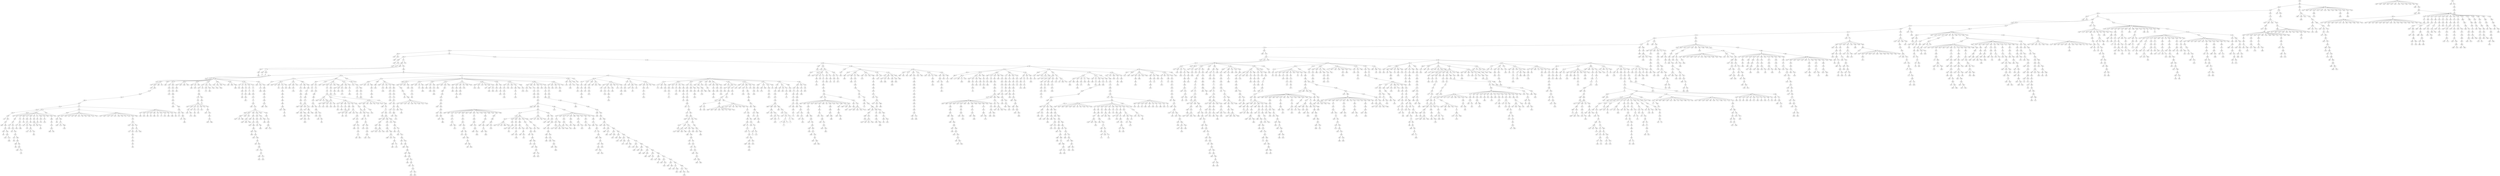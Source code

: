 digraph G {
    1480 -> 4655;
    4655 -> 1688;
    1688 -> 694;
    694 -> 1639;
    1639 -> 2225;
    2225 -> 1168;
    2225 -> 1441;
    1441 -> 1318;
    1688 -> 1758;
    1758 -> 613;
    1758 -> 3070;
    3070 -> 3257;
    1585 -> 1826;
    4655 -> 2563;
    2563 -> 511;
    511 -> 1356;
    1356 -> 2288;
    1356 -> 1598;
    1598 -> 4929;
    1585 -> 3399;
    694 -> 1601;
    1601 -> 1710;
    1710 -> 1576;
    1576 -> 2010;
    1576 -> 2382;
    2382 -> 2625;
    2625 -> 2417;
    1639 -> 215;
    215 -> 4563;
    4563 -> 4146;
    4146 -> 1705;
    1705 -> 1434;
    1434 -> 1941;
    1941 -> 1720;
    1720 -> 1663;
    1663 -> 772;
    772 -> 1375;
    1375 -> 1119;
    1119 -> 2334;
    2334 -> 2394;
    2394 -> 1679;
    2394 -> 4573;
    4573 -> 1860;
    1119 -> 3081;
    3081 -> 2658;
    3081 -> 2735;
    2735 -> 1421;
    1421 -> 1741;
    2334 -> 1444;
    1444 -> 2004;
    2004 -> 1096;
    1096 -> 1692;
    1096 -> 1738;
    1738 -> 1610;
    1585 -> 1859;
    1444 -> 2075;
    2075 -> 1791;
    1791 -> 1008;
    1008 -> 1403;
    1403 -> 4607;
    1585 -> 1690;
    1375 -> 1492;
    1492 -> 828;
    828 -> 4498;
    1585 -> 3210;
    2004 -> 477;
    477 -> 4863;
    4863 -> 1817;
    4863 -> 3369;
    1817 -> 1345;
    1345 -> 1604;
    1604 -> 1462;
    1585 -> 4415;
    477 -> 675;
    4863 -> 1873;
    1873 -> 1848;
    1848 -> 935;
    935 -> 1359;
    1359 -> 1712;
    1712 -> 510;
    1421 -> 1011;
    1008 -> 1482;
    1482 -> 1426;
    1426 -> 1458;
    1458 -> 1623;
    1421 -> 1766;
    1008 -> 1988;
    1988 -> 1793;
    1793 -> 1415;
    1011 -> 1412;
    935 -> 4149;
    4149 -> 1237;
    1237 -> 472;
    935 -> 1217;
    1217 -> 419;
    1008 -> 3182;
    1421 -> 1933;
    1933 -> 1927;
    1927 -> 1733;
    4149 -> 2986;
    2986 -> 958;
    1482 -> 3105;
    3105 -> 1401;
    935 -> 951;
    951 -> 1952;
    1988 -> 380;
    380 -> 1924;
    1933 -> 1433;
    1433 -> 2389;
    2389 -> 1124;
    1124 -> 2028;
    1933 -> 2627;
    2627 -> 770;
    3182 -> 1340;
    1359 -> 1519;
    1519 -> 1336;
    3182 -> 1655;
    1655 -> 1896;
    1952 -> 2271;
    1336 -> 704;
    2271 -> 1467;
    1467 -> 2152;
    1519 -> 2139;
    2986 -> 1035;
    3182 -> 3740;
    3740 -> 595;
    1988 -> 2045;
    2045 -> 2551;
    3740 -> 4936;
    2627 -> 538;
    1035 -> 4780;
    2551 -> 4850;
    538 -> 2248;
    2248 -> 2098;
    2098 -> 1802;
    472 -> 1069;
    958 -> 2819;
    2819 -> 191;
    191 -> 4261;
    2152 -> 1832;
    1832 -> 1820;
    1820 -> 1930;
    1519 -> 1017;
    1237 -> 1822;
    1933 -> 1632;
    1632 -> 1837;
    1340 -> 2691;
    2627 -> 2476;
    3105 -> 1440;
    1440 -> 2023;
    1217 -> 1040;
    1766 -> 1861;
    1861 -> 4055;
    3105 -> 1874;
    1874 -> 2022;
    1822 -> 1084;
    2691 -> 3664;
    3664 -> 2565;
    2022 -> 1390;
    1390 -> 4053;
    1952 -> 1316;
    1861 -> 4820;
    1766 -> 1422;
    1422 -> 2616;
    2616 -> 1573;
    1040 -> 1854;
    1655 -> 1728;
    1728 -> 2548;
    1655 -> 1841;
    1841 -> 1849;
    4820 -> 1021;
    1849 -> 2079;
    2079 -> 1268;
    1268 -> 2729;
    380 -> 1948;
    951 -> 3084;
    1861 -> 1184;
    1632 -> 1763;
    1763 -> 3731;
    1952 -> 1294;
    951 -> 3224;
    3224 -> 1714;
    1294 -> 2062;
    2062 -> 3792;
    1237 -> 1351;
    1519 -> 982;
    1861 -> 1973;
    2045 -> 1977;
    3740 -> 1979;
    1979 -> 1694;
    3224 -> 1984;
    1422 -> 1476;
    1632 -> 4966;
    4966 -> 1386;
    1519 -> 162;
    3224 -> 2039;
    1340 -> 1972;
    1972 -> 1991;
    1991 -> 717;
    3224 -> 1335;
    1040 -> 2222;
    419 -> 3503;
    3503 -> 2770;
    1335 -> 1563;
    1563 -> 4781;
    4781 -> 598;
    1927 -> 2598;
    1433 -> 1829;
    3224 -> 2018;
    380 -> 1914;
    1914 -> 1485;
    1485 -> 3719;
    982 -> 2325;
    1984 -> 1866;
    1866 -> 4292;
    2325 -> 3976;
    3976 -> 1691;
    4292 -> 1652;
    1652 -> 67;
    67 -> 871;
    1040 -> 1331;
    1040 -> 1188;
    2045 -> 1953;
    1188 -> 2029;
    2029 -> 3183;
    3084 -> 2754;
    2754 -> 1446;
    1446 -> 4097;
    4097 -> 2460;
    2729 -> 3387;
    3387 -> 2232;
    2232 -> 2041;
    2041 -> 775;
    3224 -> 3466;
    1040 -> 1313;
    419 -> 2066;
    1313 -> 2021;
    2021 -> 1363;
    1040 -> 1774;
    1519 -> 2138;
    1774 -> 2569;
    2569 -> 1621;
    3084 -> 571;
    571 -> 1402;
    1991 -> 1596;
    1763 -> 2365;
    1040 -> 4819;
    1217 -> 2814;
    2814 -> 1932;
    4819 -> 2303;
    2303 -> 1223;
    1927 -> 383;
    2986 -> 1703;
    1952 -> 1877;
    1422 -> 4807;
    1703 -> 1328;
    4807 -> 1269;
    1269 -> 1325;
    2365 -> 1308;
    1308 -> 1095;
    1095 -> 1305;
    1621 -> 2802;
    1325 -> 2674;
    2674 -> 4538;
    4538 -> 1300;
    1412 -> 1813;
    1813 -> 379;
    2627 -> 1281;
    1829 -> 1280;
    1861 -> 1908;
    2627 -> 2306;
    2306 -> 1847;
    1281 -> 1882;
    1882 -> 766;
    1847 -> 2486;
    2486 -> 1275;
    1275 -> 1726;
    1632 -> 1314;
    3084 -> 1378;
    1378 -> 2003;
    1314 -> 1273;
    1273 -> 1760;
    3224 -> 567;
    567 -> 1748;
    2814 -> 4704;
    4704 -> 3327;
    1422 -> 1265;
    380 -> 1353;
    1353 -> 1264;
    3740 -> 4107;
    1632 -> 244;
    244 -> 28;
    1422 -> 1187;
    419 -> 695;
    695 -> 3293;
    1336 -> 2040;
    1433 -> 1252;
    1519 -> 1256;
    1340 -> 2050;
    1655 -> 1756;
    1756 -> 1254;
    1254 -> 1253;
    1040 -> 1249;
    1040 -> 3245;
    3245 -> 1044;
    2986 -> 1522;
    1519 -> 3038;
    3038 -> 1000;
    3224 -> 1240;
    1240 -> 1646;
    1040 -> 1228;
    1228 -> 2044;
    1756 -> 1227;
    1227 -> 1226;
    1226 -> 1695;
    2044 -> 2105;
    2105 -> 1215;
    1948 -> 45;
    1256 -> 1704;
    1704 -> 1002;
    2040 -> 679;
    1044 -> 1570;
    1570 -> 1202;
    1202 -> 818;
    818 -> 1200;
    1187 -> 2278;
    2278 -> 1196;
    1519 -> 1193;
    1655 -> 1190;
    770 -> 1879;
    1190 -> 1474;
    1474 -> 3499;
    3327 -> 1640;
    28 -> 1789;
    1789 -> 1136;
    3499 -> 1922;
    1922 -> 1737;
    1737 -> 2065;
    2065 -> 4153;
    4153 -> 1182;
    1182 -> 1871;
    1433 -> 4156;
    2045 -> 1178;
    1178 -> 2224;
    2616 -> 301;
    301 -> 952;
    952 -> 255;
    1190 -> 1241;
    3224 -> 2722;
    1774 -> 4139;
    1932 -> 1797;
    383 -> 2034;
    2722 -> 4048;
    4048 -> 1142;
    2034 -> 1317;
    1317 -> 1141;
    1237 -> 4653;
    1861 -> 1138;
    1184 -> 3032;
    3032 -> 1491;
    1187 -> 1051;
    1051 -> 1786;
    695 -> 1587;
    1587 -> 2154;
    2154 -> 1438;
    1786 -> 984;
    984 -> 1312;
    1141 -> 323;
    323 -> 1902;
    1040 -> 2463;
    1896 -> 1730;
    1730 -> 1532;
    1861 -> 3057;
    3057 -> 2413;
    1822 -> 810;
    2413 -> 1456;
    1456 -> 152;
    152 -> 1126;
    1340 -> 3335;
    3740 -> 1424;
    3335 -> 112;
    112 -> 1884;
    1884 -> 2083;
    2045 -> 2612;
    2612 -> 1978;
    244 -> 4389;
    1217 -> 1451;
    1522 -> 2390;
    1253 -> 1651;
    1651 -> 1880;
    1451 -> 814;
    4819 -> 1322;
    1322 -> 1129;
    4389 -> 2696;
    2696 -> 1111;
    1111 -> 1321;
    2222 -> 1109;
    1109 -> 1289;
    1336 -> 1839;
    1972 -> 2812;
    1378 -> 1085;
    1085 -> 1429;
    1429 -> 1627;
    1908 -> 1082;
    3057 -> 3745;
    1632 -> 1867;
    1240 -> 1077;
    1867 -> 117;
    117 -> 2109;
    4807 -> 1459;
    1459 -> 3684;
    1082 -> 1072;
    1072 -> 2367;
    2367 -> 2238;
    2083 -> 4613;
    4613 -> 966;
    966 -> 1475;
    1289 -> 1065;
    1065 -> 1060;
    1060 -> 345;
    1705 -> 1055;
    1055 -> 1047;
    1055 -> 1310;
    1310 -> 2448;
    2045 -> 1043;
    3224 -> 88;
    88 -> 2048;
    2722 -> 1343;
    1343 -> 1038;
    4156 -> 1324;
    1324 -> 343;
    343 -> 1248;
    4156 -> 1244;
    1972 -> 1028;
    1244 -> 1490;
    1490 -> 1029;
    1029 -> 1659;
    1248 -> 1145;
    1145 -> 1911;
    1422 -> 1027;
    1027 -> 2443;
    3224 -> 3010;
    3010 -> 1736;
    2814 -> 1955;
    1955 -> 1493;
    1984 -> 4051;
    4051 -> 1018;
    3503 -> 1091;
    2463 -> 138;
    138 -> 509;
    1188 -> 1015;
    1015 -> 1600;
    1600 -> 3256;
    1422 -> 1014;
    1014 -> 1569;
    1877 -> 995;
    3731 -> 1992;
    1253 -> 1980;
    1992 -> 83;
    83 -> 2128;
    2365 -> 750;
    750 -> 4455;
    1331 -> 1699;
    4819 -> 1137;
    695 -> 4417;
    4417 -> 999;
    1699 -> 1288;
    1288 -> 1101;
    1101 -> 1078;
    1078 -> 996;
    2443 -> 1039;
    1039 -> 3435;
    3435 -> 2933;
    2933 -> 994;
    994 -> 699;
    699 -> 2714;
    1585 -> 1160;
    1941 -> 986;
    1434 -> 1428;
    1428 -> 2347;
    2347 -> 3147;
    3147 -> 2130;
    699 -> 4843;
    4843 -> 980;
    980 -> 1076;
    1076 -> 3231;
    1774 -> 1987;
    3010 -> 657;
    1953 -> 1469;
    1265 -> 1177;
    1177 -> 4517;
    657 -> 1087;
    1087 -> 2993;
    1014 -> 3698;
    1977 -> 990;
    1324 -> 1004;
    1004 -> 895;
    895 -> 4124;
    4124 -> 1734;
    2306 -> 967;
    967 -> 258;
    1433 -> 2440;
    2440 -> 1341;
    3224 -> 2282;
    2282 -> 2019;
    2476 -> 1134;
    1134 -> 1500;
    1244 -> 969;
    383 -> 3114;
    3114 -> 1516;
    2986 -> 1843;
    1843 -> 2217;
    1952 -> 416;
    380 -> 1191;
    1191 -> 2574;
    1979 -> 843;
    1914 -> 1133;
    4819 -> 336;
    2463 -> 2016;
    2016 -> 1619;
    843 -> 1369;
    1369 -> 963;
    963 -> 4475;
    416 -> 1381;
    1381 -> 1781;
    1781 -> 590;
    1516 -> 2806;
    2806 -> 956;
    956 -> 2649;
    2649 -> 1465;
    1314 -> 5050;
    301 -> 1058;
    1058 -> 1445;
    2019 -> 1243;
    1243 -> 1777;
    1777 -> 1842;
    1842 -> 1787;
    1787 -> 5064;
    5064 -> 1437;
    1437 -> 776;
    1437 -> 2693;
    2693 -> 2495;
    3740 -> 1608;
    1608 -> 1023;
    1240 -> 2322;
    1843 -> 2425;
    2616 -> 2104;
    2104 -> 3438;
    2322 -> 2091;
    2091 -> 1094;
    3438 -> 4630;
    4630 -> 2099;
    1728 -> 2073;
    3335 -> 2465;
    2465 -> 2713;
    2713 -> 2106;
    2413 -> 1061;
    4807 -> 2111;
    416 -> 3525;
    2306 -> 4965;
    1867 -> 2117;
    2117 -> 2122;
    1813 -> 4129;
    4129 -> 1405;
    1340 -> 1618;
    982 -> 1852;
    3745 -> 2129;
    2129 -> 1152;
    1152 -> 1355;
    1061 -> 2140;
    3525 -> 2142;
    2142 -> 2143;
    2143 -> 2144;
    1355 -> 2148;
    2148 -> 2503;
    1703 -> 2000;
    2000 -> 167;
    167 -> 193;
    193 -> 1291;
    1291 -> 1032;
    1585 -> 1218;
    772 -> 1897;
    1375 -> 3048;
    3048 -> 2169;
    2169 -> 4969;
    4969 -> 2260;
    1291 -> 1844;
    1844 -> 2176;
    2176 -> 2183;
    2183 -> 1747;
    1663 -> 2187;
    2187 -> 2189;
    2187 -> 2196;
    2196 -> 2180;
    1291 -> 1751;
    1751 -> 2201;
    2201 -> 2202;
    1844 -> 1306;
    1306 -> 2212;
    2212 -> 973;
    973 -> 1697;
    986 -> 2419;
    986 -> 78;
    78 -> 2219;
    1519 -> 2220;
    2220 -> 2240;
    4820 -> 1731;
    1731 -> 2233;
    2233 -> 2064;
    1017 -> 1379;
    1379 -> 2234;
    2234 -> 2120;
    2120 -> 1637;
    1256 -> 1376;
    1376 -> 2236;
    1424 -> 374;
    1979 -> 1159;
    1159 -> 4694;
    374 -> 2239;
    2239 -> 377;
    377 -> 2787;
    2322 -> 2087;
    2087 -> 1644;
    1644 -> 1357;
    1357 -> 2251;
    2251 -> 2261;
    2251 -> 1864;
    1864 -> 687;
    2251 -> 3937;
    3937 -> 1554;
    1554 -> 991;
    1585 -> 2264;
    1720 -> 4760;
    4760 -> 1672;
    1672 -> 2269;
    2269 -> 4434;
    2269 -> 4830;
    4830 -> 2485;
    2485 -> 1556;
    1864 -> 2035;
    2035 -> 2284;
    2284 -> 2286;
    1556 -> 2292;
    2292 -> 2295;
    2295 -> 4469;
    1182 -> 5106;
    5106 -> 1696;
    1696 -> 2521;
    2521 -> 2299;
    1060 -> 1898;
    1898 -> 2936;
    2936 -> 1743;
    1743 -> 2263;
    2263 -> 2266;
    2263 -> 4705;
    4705 -> 2304;
    2180 -> 1685;
    2180 -> 395;
    395 -> 2315;
    2269 -> 1673;
    2269 -> 1677;
    1677 -> 2403;
    2403 -> 2319;
    2319 -> 2326;
    2326 -> 2329;
    2295 -> 1876;
    1876 -> 3405;
    3405 -> 1135;
    1135 -> 2333;
    2333 -> 927;
    2333 -> 2393;
    2333 -> 2340;
    2340 -> 2342;
    2219 -> 2348;
    4969 -> 2682;
    2682 -> 2246;
    2201 -> 2349;
    2349 -> 2352;
    2352 -> 943;
    2352 -> 2750;
    2750 -> 1255;
    2269 -> 2126;
    2180 -> 2356;
    2180 -> 2253;
    2253 -> 4033;
    4033 -> 1068;
    2284 -> 2363;
    1068 -> 1757;
    1757 -> 2192;
    2192 -> 1918;
    2192 -> 2368;
    2368 -> 2371;
    2371 -> 2165;
    2165 -> 2549;
    1918 -> 1150;
    1554 -> 2374;
    2284 -> 1654;
    4969 -> 2377;
    4969 -> 2381;
    2381 -> 2383;
    2383 -> 2385;
    2385 -> 1063;
    1063 -> 1498;
    1498 -> 2296;
    1498 -> 2786;
    2786 -> 2037;
    2348 -> 2397;
    2348 -> 2401;
    2401 -> 2402;
    2402 -> 4384;
    2402 -> 4015;
    4015 -> 2268;
    2268 -> 2409;
    2268 -> 1772;
    1772 -> 1234;
    1234 -> 4980;
    4563 -> 2410;
    2410 -> 2197;
    2410 -> 1224;
    1224 -> 2412;
    2412 -> 1564;
    416 -> 2343;
    1351 -> 2416;
    2416 -> 2200;
    2343 -> 1796;
    1796 -> 1553;
    1424 -> 955;
    1228 -> 1098;
    1098 -> 1722;
    1324 -> 5090;
    3010 -> 2366;
    5090 -> 4092;
    4092 -> 1904;
    1904 -> 557;
    2722 -> 3654;
    1991 -> 177;
    177 -> 2426;
    2138 -> 1270;
    538 -> 2427;
    1265 -> 2097;
    1522 -> 2428;
    2428 -> 2438;
    2427 -> 2024;
    2024 -> 2272;
    2272 -> 2418;
    2418 -> 2086;
    2086 -> 2535;
    1188 -> 1080;
    1080 -> 1515;
    1841 -> 337;
    337 -> 1592;
    1592 -> 1120;
    4807 -> 1853;
    1853 -> 1764;
    1313 -> 3423;
    301 -> 1329;
    1329 -> 3117;
    3117 -> 2076;
    88 -> 1779;
    162 -> 4832;
    4832 -> 2391;
    1779 -> 2302;
    2302 -> 2779;
    1764 -> 4597;
    4597 -> 2451;
    2451 -> 2173;
    3105 -> 1346;
    1346 -> 2145;
    4653 -> 1702;
    1331 -> 2455;
    2018 -> 2372;
    2812 -> 3204;
    3204 -> 2689;
    2372 -> 2457;
    2457 -> 1886;
    1014 -> 1337;
    1337 -> 1285;
    1702 -> 2741;
    2741 -> 4019;
    1515 -> 2468;
    2468 -> 4460;
    4019 -> 1889;
    1889 -> 132;
    132 -> 2480;
    2480 -> 924;
    1265 -> 1435;
    1867 -> 195;
    195 -> 1319;
    1948 -> 2488;
    2365 -> 4385;
    4385 -> 2490;
    2490 -> 4339;
    1703 -> 4371;
    4371 -> 2285;
    4139 -> 1448;
    1448 -> 2493;
    2285 -> 873;
    873 -> 4535;
    2493 -> 1276;
    1276 -> 1934;
    4704 -> 1721;
    1351 -> 4293;
    4293 -> 1907;
    1907 -> 1740;
    1256 -> 4497;
    383 -> 2496;
    2496 -> 2500;
    1138 -> 2508;
    2508 -> 2512;
    2512 -> 2769;
    2769 -> 1635;
    416 -> 656;
    571 -> 2384;
    2384 -> 2517;
    3335 -> 4811;
    244 -> 1116;
    1116 -> 1801;
    1801 -> 2522;
    2522 -> 2161;
    337 -> 2527;
    2527 -> 231;
    1728 -> 1315;
    1315 -> 1431;
    567 -> 2528;
    2528 -> 2321;
    2321 -> 1998;
    1998 -> 4295;
    4295 -> 2531;
    2161 -> 331;
    331 -> 1700;
    1700 -> 2124;
    2124 -> 21;
    21 -> 2628;
    2628 -> 2536;
    2628 -> 2542;
    2542 -> 2431;
    1585 -> 2544;
    4146 -> 4128;
    4128 -> 2081;
    2081 -> 2244;
    2244 -> 2036;
    2036 -> 3995;
    3995 -> 2553;
    1554 -> 3427;
    2219 -> 2570;
    2570 -> 959;
    959 -> 944;
    2284 -> 1805;
    944 -> 1320;
    1320 -> 1713;
    1713 -> 2583;
    1696 -> 2577;
    2577 -> 4644;
    5106 -> 2132;
    2132 -> 2580;
    2580 -> 1798;
    2936 -> 2001;
    1696 -> 1183;
    1183 -> 131;
    131 -> 2581;
    2581 -> 1360;
    2269 -> 2582;
    2269 -> 2587;
    2587 -> 1079;
    2219 -> 4325;
    2219 -> 2237;
    2237 -> 2592;
    2592 -> 2337;
    2337 -> 2541;
    2337 -> 1773;
    1773 -> 2600;
    1554 -> 392;
    3147 -> 1001;
    1001 -> 1895;
    1895 -> 2125;
    2284 -> 4354;
    2125 -> 2643;
    2643 -> 2602;
    2602 -> 76;
    2337 -> 1950;
    1950 -> 1272;
    1713 -> 1526;
    1526 -> 4625;
    4625 -> 1665;
    1665 -> 2499;
    980 -> 2331;
    2331 -> 2777;
    2777 -> 490;
    2777 -> 2614;
    2614 -> 2454;
    3405 -> 1164;
    1164 -> 3149;
    3149 -> 295;
    295 -> 2618;
    2371 -> 2624;
    2371 -> 1539;
    1539 -> 2330;
    2330 -> 2626;
    2219 -> 1812;
    2219 -> 2629;
    2629 -> 2630;
    2201 -> 1591;
    1306 -> 1489;
    1489 -> 1745;
    1745 -> 2633;
    2244 -> 2595;
    994 -> 879;
    879 -> 2635;
    2635 -> 2636;
    2244 -> 2547;
    2636 -> 1669;
    1669 -> 2638;
    2638 -> 2646;
    2638 -> 1534;
    1534 -> 1579;
    4653 -> 4884;
    4884 -> 2655;
    1335 -> 3841;
    3841 -> 2663;
    4966 -> 3268;
    3745 -> 4917;
    4917 -> 2207;
    1265 -> 1855;
    88 -> 1410;
    1410 -> 1383;
    1383 -> 450;
    2663 -> 1502;
    1502 -> 1156;
    450 -> 2667;
    2667 -> 2671;
    1440 -> 1641;
    1193 -> 720;
    720 -> 788;
    1641 -> 1660;
    1660 -> 2475;
    2475 -> 1937;
    1618 -> 903;
    1972 -> 2008;
    903 -> 2679;
    2679 -> 2681;
    1924 -> 2683;
    1979 -> 1524;
    1190 -> 2685;
    2685 -> 2009;
    2683 -> 4362;
    1270 -> 3677;
    3677 -> 584;
    584 -> 2686;
    1228 -> 945;
    1191 -> 4670;
    2612 -> 2213;
    1837 -> 3060;
    1973 -> 4903;
    4903 -> 2697;
    3060 -> 2702;
    4670 -> 2705;
    2705 -> 2706;
    2702 -> 1180;
    1180 -> 2707;
    2681 -> 1625;
    1625 -> 1144;
    2686 -> 1718;
    1718 -> 548;
    548 -> 1326;
    1326 -> 1957;
    567 -> 1689;
    1335 -> 2074;
    3245 -> 2710;
    2710 -> 1768;
    3654 -> 2716;
    2716 -> 949;
    949 -> 3136;
    1346 -> 217;
    1440 -> 827;
    4107 -> 2362;
    2362 -> 2398;
    827 -> 299;
    217 -> 2927;
    2927 -> 2077;
    2398 -> 2731;
    2731 -> 2350;
    2350 -> 2737;
    982 -> 1083;
    1244 -> 1964;
    1964 -> 1130;
    1193 -> 274;
    274 -> 1936;
    1936 -> 3330;
    1265 -> 2863;
    2463 -> 2482;
    2482 -> 3277;
    4670 -> 792;
    792 -> 1888;
    695 -> 756;
    2050 -> 1885;
    1885 -> 5013;
    756 -> 4702;
    4702 -> 3507;
    5013 -> 2744;
    2744 -> 2640;
    3507 -> 2748;
    2748 -> 3710;
    3710 -> 2434;
    1254 -> 1497;
    1497 -> 4286;
    2040 -> 2678;
    2678 -> 3271;
    4286 -> 2756;
    2756 -> 2760;
    3271 -> 3985;
    3985 -> 1287;
    1287 -> 1986;
    1986 -> 842;
    842 -> 2763;
    2763 -> 2764;
    2764 -> 1041;
    1585 -> 964;
    215 -> 2771;
    2771 -> 2776;
    2776 -> 1915;
    1915 -> 2778;
    2778 -> 2712;
    2712 -> 3899;
    3899 -> 2089;
    2089 -> 4731;
    2124 -> 1698;
    1698 -> 2576;
    2576 -> 1010;
    1010 -> 1396;
    1698 -> 2387;
    2387 -> 2781;
    2781 -> 1875;
    1875 -> 37;
    1875 -> 2826;
    2826 -> 1181;
    2577 -> 1693;
    2132 -> 2783;
    2783 -> 1541;
    2936 -> 1267;
    1183 -> 2051;
    2051 -> 389;
    389 -> 2096;
    2096 -> 1487;
    1487 -> 1845;
    1845 -> 2784;
    1845 -> 2567;
    1845 -> 1395;
    1395 -> 3379;
    2036 -> 2204;
    2204 -> 974;
    974 -> 2788;
    2788 -> 209;
    2319 -> 481;
    481 -> 1361;
    1361 -> 3737;
    1361 -> 2791;
    2791 -> 4439;
    4625 -> 2474;
    2474 -> 1906;
    1906 -> 2257;
    2257 -> 757;
    3149 -> 1547;
    1547 -> 2794;
    2794 -> 3658;
    1906 -> 2797;
    2797 -> 2800;
    1032 -> 2805;
    2176 -> 2559;
    2559 -> 2247;
    2201 -> 2676;
    1306 -> 2692;
    2692 -> 1140;
    1140 -> 1799;
    2412 -> 1770;
    2244 -> 2273;
    2273 -> 1559;
    1559 -> 1769;
    2412 -> 1667;
    1769 -> 2586;
    2586 -> 2378;
    2378 -> 2818;
    2378 -> 2442;
    2442 -> 2821;
    2387 -> 1921;
    1921 -> 690;
    1698 -> 977;
    977 -> 2163;
    2163 -> 1648;
    2387 -> 1471;
    1471 -> 2313;
    2576 -> 1833;
    1833 -> 821;
    821 -> 1219;
    1219 -> 1327;
    1327 -> 1189;
    2378 -> 825;
    825 -> 2823;
    2096 -> 2829;
    2829 -> 2049;
    2049 -> 1064;
    3899 -> 2162;
    2162 -> 1909;
    2049 -> 1210;
    1210 -> 2717;
    2717 -> 2380;
    2380 -> 1520;
    2602 -> 2830;
    2602 -> 4273;
    4273 -> 947;
    947 -> 4723;
    947 -> 2214;
    974 -> 3651;
    974 -> 946;
    946 -> 394;
    394 -> 939;
    939 -> 938;
    938 -> 937;
    2577 -> 4554;
    2132 -> 4135;
    4135 -> 931;
    2936 -> 922;
    1183 -> 2392;
    2392 -> 921;
    921 -> 920;
    1041 -> 1236;
    1236 -> 141;
    1236 -> 2267;
    2267 -> 918;
    918 -> 1488;
    994 -> 915;
    915 -> 2149;
    915 -> 3723;
    3723 -> 2610;
    842 -> 1277;
    1277 -> 910;
    910 -> 906;
    906 -> 901;
    1277 -> 1461;
    1461 -> 898;
    898 -> 259;
    259 -> 1653;
    1653 -> 894;
    918 -> 2526;
    2526 -> 1247;
    1247 -> 3675;
    3675 -> 887;
    1921 -> 886;
    977 -> 883;
    883 -> 243;
    1471 -> 2309;
    1833 -> 882;
    882 -> 3766;
    3766 -> 182;
    2577 -> 2620;
    2132 -> 4476;
    4476 -> 4562;
    2936 -> 2186;
    1183 -> 1514;
    1514 -> 4049;
    4049 -> 298;
    298 -> 881;
    298 -> 2810;
    298 -> 880;
    880 -> 1158;
    1032 -> 878;
    2176 -> 876;
    876 -> 1804;
    2244 -> 875;
    2244 -> 1800;
    1800 -> 869;
    869 -> 867;
    867 -> 2596;
    2596 -> 866;
    1327 -> 4118;
    4118 -> 861;
    861 -> 1185;
    994 -> 3809;
    3809 -> 3927;
    3809 -> 2711;
    2711 -> 855;
    1461 -> 854;
    854 -> 3164;
    1277 -> 851;
    851 -> 847;
    847 -> 1258;
    1461 -> 840;
    840 -> 2123;
    910 -> 839;
    839 -> 857;
    857 -> 660;
    660 -> 837;
    837 -> 2727;
    2727 -> 2185;
    1915 -> 1074;
    2412 -> 4668;
    4668 -> 831;
    831 -> 4096;
    1915 -> 1706;
    4096 -> 1453;
    1453 -> 2644;
    2644 -> 820;
    2644 -> 816;
    816 -> 4779;
    2577 -> 2032;
    2132 -> 2060;
    2060 -> 4674;
    2936 -> 813;
    1183 -> 2730;
    2730 -> 3758;
    3758 -> 1332;
    1921 -> 4605;
    977 -> 1719;
    1719 -> 805;
    1471 -> 3129;
    1833 -> 1417;
    1417 -> 804;
    804 -> 2094;
    2094 -> 1239;
    2094 -> 2407;
    2094 -> 802;
    802 -> 801;
    2244 -> 799;
    2244 -> 954;
    954 -> 798;
    2412 -> 1552;
    2412 -> 862;
    862 -> 1470;
    1470 -> 1790;
    1790 -> 796;
    796 -> 1151;
    1151 -> 795;
    795 -> 793;
    861 -> 786;
    786 -> 785;
    785 -> 1928;
    1928 -> 2825;
    2825 -> 2720;
    2825 -> 442;
    2825 -> 2289;
    2289 -> 1170;
    2717 -> 784;
    784 -> 936;
    936 -> 780;
    780 -> 777;
    2214 -> 498;
    498 -> 25;
    498 -> 1971;
    1971 -> 1900;
    1900 -> 774;
    936 -> 1169;
    936 -> 773;
    773 -> 710;
    867 -> 765;
    867 -> 761;
    761 -> 1755;
    259 -> 1509;
    1509 -> 917;
    917 -> 1299;
    917 -> 1715;
    917 -> 2069;
    2069 -> 2184;
    994 -> 241;
    2463 -> 753;
    1331 -> 752;
    301 -> 2606;
    2606 -> 1206;
    752 -> 751;
    2384 -> 3372;
    3372 -> 907;
    1206 -> 2546;
    2546 -> 3721;
    3721 -> 417;
    1336 -> 347;
    3038 -> 4556;
    2413 -> 748;
    416 -> 747;
    747 -> 1174;
    748 -> 1732;
    1732 -> 926;
    926 -> 4873;
    1351 -> 2147;
    2722 -> 2061;
    2061 -> 1473;
    5090 -> 4999;
    4999 -> 1052;
    1052 -> 746;
    1281 -> 1568;
    1244 -> 1624;
    1624 -> 2243;
    1568 -> 745;
    745 -> 740;
    740 -> 737;
    737 -> 4545;
    746 -> 732;
    732 -> 2405;
    2405 -> 4620;
    4620 -> 1925;
    1326 -> 1449;
    1449 -> 726;
    726 -> 1330;
    726 -> 2637;
    2637 -> 2773;
    854 -> 1025;
    851 -> 3768;
    3768 -> 2415;
    840 -> 2229;
    839 -> 725;
    725 -> 723;
    723 -> 455;
    455 -> 722;
    722 -> 2813;
    1554 -> 5081;
    1915 -> 291;
    291 -> 2964;
    2964 -> 2790;
    2284 -> 716;
    2790 -> 2211;
    2211 -> 4775;
    4775 -> 711;
    4775 -> 709;
    709 -> 1614;
    2577 -> 708;
    2132 -> 705;
    705 -> 1006;
    2244 -> 1863;
    1183 -> 2458;
    2458 -> 703;
    703 -> 702;
    1921 -> 1208;
    977 -> 1795;
    1795 -> 1636;
    1471 -> 3053;
    1833 -> 712;
    712 -> 923;
    923 -> 2058;
    2058 -> 701;
    2058 -> 2157;
    2058 -> 2318;
    2318 -> 4881;
    2412 -> 697;
    2412 -> 693;
    693 -> 1862;
    1915 -> 692;
    1915 -> 1783;
    1783 -> 791;
    791 -> 688;
    688 -> 618;
    618 -> 685;
    685 -> 2641;
    2641 -> 2844;
    2844 -> 1664;
    1664 -> 684;
    1247 -> 1602;
    1602 -> 2054;
    2054 -> 2013;
    2054 -> 1115;
    1115 -> 4086;
    785 -> 676;
    676 -> 674;
    674 -> 672;
    672 -> 2242;
    2242 -> 667;
    687 -> 3782;
    3782 -> 664;
    1925 -> 1455;
    4620 -> 677;
    4620 -> 659;
    659 -> 658;
    677 -> 1638;
    1638 -> 2573;
    2573 -> 1293;
    1554 -> 655;
    994 -> 998;
    998 -> 1389;
    1389 -> 2007;
    2284 -> 1994;
    2007 -> 651;
    651 -> 648;
    648 -> 933;
    2577 -> 554;
    2132 -> 647;
    647 -> 1413;
    2412 -> 3290;
    1183 -> 4284;
    4284 -> 1176;
    1176 -> 1658;
    1915 -> 3855;
    1915 -> 2324;
    2324 -> 2672;
    2201 -> 641;
    1306 -> 1102;
    1102 -> 2609;
    2609 -> 637;
    637 -> 2262;
    637 -> 635;
    635 -> 633;
    1921 -> 3113;
    977 -> 631;
    631 -> 628;
    1471 -> 989;
    1833 -> 627;
    627 -> 1067;
    1067 -> 646;
    646 -> 624;
    637 -> 1005;
    1005 -> 622;
    648 -> 2103;
    2103 -> 4734;
    4734 -> 2127;
    2127 -> 273;
    837 -> 619;
    619 -> 4478;
    4478 -> 616;
    1790 -> 614;
    1790 -> 3866;
    3866 -> 2395;
    4478 -> 3047;
    3047 -> 2507;
    2507 -> 610;
    610 -> 609;
    1151 -> 1162;
    1162 -> 606;
    606 -> 604;
    2844 -> 2369;
    2844 -> 242;
    242 -> 1616;
    606 -> 602;
    602 -> 2524;
    2524 -> 600;
    600 -> 1397;
    674 -> 1466;
    1466 -> 597;
    597 -> 594;
    685 -> 1037;
    1037 -> 367;
    455 -> 2767;
    2767 -> 2608;
    854 -> 591;
    851 -> 611;
    611 -> 589;
    840 -> 1749;
    839 -> 2634;
    2634 -> 587;
    587 -> 759;
    1554 -> 2684;
    994 -> 1382;
    1382 -> 2510;
    2510 -> 4810;
    2284 -> 1012;
    4810 -> 583;
    583 -> 1767;
    1767 -> 585;
    2573 -> 225;
    225 -> 582;
    1767 -> 2698;
    2698 -> 592;
    592 -> 1612;
    1612 -> 1233;
    1612 -> 578;
    688 -> 3363;
    688 -> 575;
    575 -> 2837;
    2837 -> 572;
    572 -> 4972;
    4972 -> 706;
    4972 -> 1207;
    1207 -> 681;
    2507 -> 1956;
    1956 -> 2290;
    2290 -> 4083;
    4083 -> 566;
    2524 -> 2208;
    2208 -> 835;
    835 -> 824;
    2495 -> 620;
    620 -> 771;
    1925 -> 563;
    4620 -> 558;
    4620 -> 1674;
    1674 -> 1391;
    558 -> 2108;
    2108 -> 2833;
    2833 -> 556;
    1921 -> 3569;
    977 -> 2435;
    2435 -> 3172;
    1471 -> 1093;
    1833 -> 1292;
    1292 -> 3775;
    3775 -> 553;
    2577 -> 1529;
    2132 -> 3141;
    3141 -> 2886;
    1915 -> 3098;
    1915 -> 5009;
    5009 -> 544;
    544 -> 2677;
    2677 -> 1827;
    2677 -> 4633;
    4633 -> 2533;
    2533 -> 4664;
    2677 -> 543;
    543 -> 539;
    1925 -> 537;
    4620 -> 536;
    4620 -> 535;
    535 -> 661;
    536 -> 4510;
    4510 -> 1682;
    854 -> 533;
    851 -> 530;
    530 -> 523;
    840 -> 120;
    839 -> 521;
    521 -> 3802;
    3802 -> 517;
    517 -> 1427;
    517 -> 516;
    516 -> 515;
    1032 -> 514;
    2176 -> 2327;
    2327 -> 1460;
    2201 -> 1230;
    1306 -> 505;
    505 -> 2558;
    2558 -> 204;
    204 -> 1486;
    517 -> 3918;
    3918 -> 629;
    629 -> 1221;
    629 -> 874;
    629 -> 146;
    146 -> 948;
    646 -> 495;
    646 -> 494;
    494 -> 1881;
    1881 -> 3220;
    3220 -> 914;
    4734 -> 1205;
    1205 -> 1707;
    1707 -> 1782;
    1707 -> 492;
    492 -> 489;
    578 -> 425;
    425 -> 3844;
    425 -> 1544;
    1544 -> 175;
    175 -> 508;
    508 -> 486;
    2290 -> 638;
    638 -> 4347;
    4347 -> 4530;
    4347 -> 2774;
    2774 -> 136;
    854 -> 605;
    851 -> 2584;
    2584 -> 1949;
    840 -> 1231;
    839 -> 2082;
    2082 -> 485;
    485 -> 483;
    1915 -> 1432;
    1915 -> 764;
    764 -> 1588;
    2936 -> 2188;
    1183 -> 482;
    482 -> 480;
    480 -> 2404;
    2404 -> 479;
    2404 -> 2153;
    2153 -> 1352;
    1921 -> 476;
    977 -> 2772;
    2772 -> 4453;
    1471 -> 1577;
    1833 -> 474;
    474 -> 1968;
    1968 -> 612;
    612 -> 3255;
    2404 -> 237;
    237 -> 3660;
    3660 -> 2724;
    2533 -> 471;
    471 -> 1171;
    3660 -> 4937;
    4937 -> 4025;
    4025 -> 728;
    728 -> 580;
    2698 -> 2249;
    2249 -> 469;
    2249 -> 48;
    48 -> 4457;
    4457 -> 5086;
    4457 -> 2919;
    2919 -> 2344;
    1881 -> 467;
    467 -> 504;
    504 -> 574;
    574 -> 1631;
    175 -> 466;
    466 -> 630;
    630 -> 3889;
    630 -> 465;
    1925 -> 1175;
    4620 -> 1548;
    4620 -> 1107;
    1107 -> 3916;
    1548 -> 2469;
    2469 -> 1220;
    854 -> 2811;
    851 -> 738;
    738 -> 412;
    840 -> 2100;
    839 -> 461;
    461 -> 893;
    893 -> 4288;
    4288 -> 852;
    4288 -> 460;
    4288 -> 507;
    507 -> 459;
    1921 -> 2556;
    977 -> 724;
    724 -> 3235;
    1471 -> 4382;
    1833 -> 2308;
    2308 -> 1026;
    1026 -> 454;
    454 -> 2116;
    2116 -> 891;
    2833 -> 3096;
    3096 -> 3757;
    1032 -> 2538;
    2176 -> 448;
    448 -> 2453;
    2201 -> 2118;
    1306 -> 4100;
    4100 -> 2210;
    2210 -> 445;
    445 -> 1259;
    445 -> 1656;
    1656 -> 488;
    488 -> 1296;
    445 -> 1931;
    1931 -> 439;
    204 -> 1103;
    204 -> 434;
    434 -> 2345;
    2345 -> 433;
    4025 -> 1388;
    1388 -> 1030;
    2345 -> 4201;
    4201 -> 3389;
    3389 -> 1062;
    1062 -> 3800;
    1696 -> 3432;
    3432 -> 432;
    1925 -> 1229;
    4620 -> 4713;
    4620 -> 2014;
    2014 -> 428;
    4713 -> 4789;
    4789 -> 2231;
    2231 -> 56;
    2577 -> 423;
    2132 -> 422;
    422 -> 2670;
    2936 -> 2751;
    1183 -> 2025;
    2025 -> 1367;
    1367 -> 420;
    420 -> 5035;
    420 -> 2483;
    2483 -> 4524;
    4524 -> 415;
    420 -> 1450;
    1450 -> 414;
    612 -> 1274;
    1274 -> 431;
    431 -> 527;
    431 -> 413;
    413 -> 411;
    488 -> 97;
    97 -> 625;
    625 -> 409;
    409 -> 2276;
    854 -> 634;
    851 -> 4574;
    4574 -> 57;
    840 -> 962;
    839 -> 311;
    311 -> 405;
    405 -> 404;
    1921 -> 4606;
    977 -> 545;
    545 -> 2002;
    1471 -> 2571;
    1833 -> 441;
    441 -> 402;
    402 -> 2822;
    2822 -> 401;
    2822 -> 961;
    961 -> 1759;
    2577 -> 2203;
    2132 -> 294;
    294 -> 721;
    2936 -> 1108;
    1183 -> 3742;
    3742 -> 1725;
    1725 -> 397;
    397 -> 3781;
    2822 -> 1347;
    1347 -> 393;
    454 -> 391;
    391 -> 4161;
    4161 -> 617;
    4524 -> 1048;
    1048 -> 1373;
    4161 -> 1818;
    1818 -> 386;
    386 -> 385;
    385 -> 4672;
    2231 -> 2990;
    2990 -> 382;
    854 -> 928;
    851 -> 3325;
    3325 -> 1155;
    840 -> 427;
    839 -> 2338;
    2338 -> 2423;
    2423 -> 378;
    1925 -> 3820;
    4620 -> 1851;
    4620 -> 968;
    968 -> 2622;
    1851 -> 4413;
    4413 -> 2761;
    2761 -> 718;
    2761 -> 375;
    375 -> 1154;
    1921 -> 373;
    977 -> 4662;
    4662 -> 371;
    1471 -> 1213;
    1833 -> 3263;
    3263 -> 502;
    502 -> 369;
    369 -> 2699;
    2761 -> 365;
    365 -> 364;
    364 -> 362;
    397 -> 2012;
    397 -> 361;
    361 -> 863;
    364 -> 381;
    381 -> 2422;
    2422 -> 359;
    359 -> 1075;
    2576 -> 3554;
    3554 -> 1945;
    1925 -> 4073;
    4620 -> 1542;
    4620 -> 1603;
    1603 -> 354;
    1542 -> 1899;
    1899 -> 2057;
    2057 -> 4942;
    4942 -> 350;
    4942 -> 3044;
    4942 -> 2364;
    2364 -> 714;
    854 -> 3328;
    851 -> 981;
    981 -> 2652;
    840 -> 1105;
    839 -> 249;
    249 -> 1271;
    1271 -> 1479;
    1921 -> 346;
    977 -> 531;
    531 -> 344;
    1833 -> 3122;
    1471 -> 1214;
    1214 -> 1408;
    1408 -> 2277;
    2277 -> 691;
    2057 -> 1824;
    1824 -> 340;
    2277 -> 3883;
    3883 -> 1681;
    1681 -> 1647;
    1647 -> 608;
    608 -> 324;
    3883 -> 339;
    339 -> 3617;
    339 -> 4317;
    4317 -> 4507;
    910 -> 335;
    335 -> 334;
    1326 -> 570;
    570 -> 332;
    1915 -> 342;
    1925 -> 3134;
    3134 -> 1099;
    1099 -> 329;
    329 -> 328;
    342 -> 322;
    1925 -> 436;
    1326 -> 321;
    321 -> 137;
    137 -> 823;
    854 -> 2114;
    851 -> 1951;
    1951 -> 3649;
    839 -> 2687;
    840 -> 4433;
    4433 -> 316;
    316 -> 1197;
    1197 -> 1622;
    1197 -> 4919;
    4919 -> 2518;
    2518 -> 312;
    1197 -> 310;
    310 -> 782;
    782 -> 1073;
    782 -> 2530;
    329 -> 2585;
    2585 -> 309;
    1326 -> 308;
    308 -> 2317;
    1326 -> 307;
    570 -> 4711;
    4711 -> 306;
    306 -> 2492;
    4620 -> 829;
    1326 -> 304;
    304 -> 1368;
    1368 -> 1561;
    1368 -> 2742;
    2742 -> 3611;
    3611 -> 1457;
    1457 -> 3316;
    1457 -> 2664;
    854 -> 3017;
    851 -> 297;
    297 -> 484;
    840 -> 2033;
    839 -> 4329;
    4329 -> 4638;
    4638 -> 292;
    292 -> 4178;
    4178 -> 4164;
    4164 -> 3863;
    4164 -> 290;
    2518 -> 2297;
    2297 -> 289;
    289 -> 287;
    287 -> 1362;
    1362 -> 285;
    285 -> 283;
    1647 -> 665;
    665 -> 355;
    355 -> 1872;
    355 -> 1686;
    369 -> 282;
    282 -> 390;
    390 -> 1163;
    1163 -> 849;
    849 -> 281;
    849 -> 29;
    2422 -> 189;
    189 -> 4114;
    4114 -> 366;
    366 -> 3518;
    3518 -> 457;
    3518 -> 3000;
    386 -> 421;
    421 -> 277;
    277 -> 2589;
    2589 -> 276;
    276 -> 856;
    276 -> 2227;
    625 -> 1606;
    1606 -> 2445;
    2445 -> 1009;
    1009 -> 4050;
    4050 -> 1420;
    4050 -> 2703;
    3389 -> 1013;
    1013 -> 790;
    790 -> 1633;
    1633 -> 272;
    272 -> 268;
    272 -> 2807;
    504 -> 1920;
    1920 -> 300;
    300 -> 3596;
    3596 -> 266;
    266 -> 265;
    265 -> 680;
    680 -> 264;
    264 -> 261;
    835 -> 2909;
    2909 -> 3583;
    3583 -> 526;
    526 -> 260;
    597 -> 1284;
    1284 -> 4214;
    4214 -> 1153;
    1153 -> 3315;
    2242 -> 1472;
    1472 -> 1944;
    1944 -> 257;
    257 -> 1092;
    1900 -> 4519;
    4519 -> 2594;
    2594 -> 2357;
    2357 -> 3817;
    938 -> 252;
    252 -> 251;
    251 -> 94;
    94 -> 734;
    2794 -> 341;
    341 -> 841;
    841 -> 250;
    250 -> 568;
    2330 -> 2420;
    2420 -> 247;
    247 -> 2540;
    2540 -> 246;
    1234 -> 440;
    440 -> 4681;
    4681 -> 240;
    240 -> 1050;
    2409 -> 239;
    4384 -> 2335;
    687 -> 235;
    235 -> 1584;
    1554 -> 234;
    234 -> 232;
    232 -> 275;
    232 -> 2523;
    2523 -> 3465;
    3465 -> 4799;
    3465 -> 993;
    993 -> 3218;
    3218 -> 1645;
    3218 -> 207;
    207 -> 230;
    230 -> 1216;
    230 -> 224;
    224 -> 1114;
    1874 -> 221;
    221 -> 2446;
    2446 -> 219;
    2440 -> 279;
    279 -> 3936;
    1522 -> 2917;
    2917 -> 519;
    1319 -> 2006;
    3936 -> 1443;
    1443 -> 216;
    519 -> 214;
    214 -> 3055;
    2306 -> 719;
    1256 -> 212;
    2612 -> 211;
    211 -> 4204;
    4204 -> 4380;
    4380 -> 1342;
    1252 -> 206;
    1193 -> 203;
    203 -> 201;
    201 -> 200;
    770 -> 197;
    2039 -> 2470;
    1378 -> 196;
    196 -> 4271;
    2470 -> 4430;
    4430 -> 896;
    896 -> 34;
    34 -> 1981;
    4819 -> 2924;
    2924 -> 194;
    2222 -> 916;
    301 -> 534;
    534 -> 356;
    28 -> 942;
    2048 -> 1892;
    1892 -> 229;
    356 -> 1173;
    1173 -> 5001;
    5001 -> 858;
    858 -> 1377;
    1981 -> 2984;
    2984 -> 3382;
    3382 -> 188;
    4681 -> 1442;
    1442 -> 2509;
    1728 -> 2828;
    2306 -> 5079;
    5079 -> 388;
    2828 -> 636;
    657 -> 497;
    497 -> 1533;
    388 -> 183;
    1722 -> 1521;
    1521 -> 2603;
    2603 -> 1528;
    1635 -> 1836;
    1836 -> 2181;
    2181 -> 1626;
    1626 -> 424;
    247 -> 607;
    607 -> 1975;
    1138 -> 4895;
    1240 -> 52;
    52 -> 601;
    3731 -> 181;
    1324 -> 762;
    762 -> 2375;
    657 -> 222;
    222 -> 1143;
    2375 -> 997;
    601 -> 2601;
    2601 -> 180;
    1143 -> 2070;
    2070 -> 176;
    1227 -> 817;
    2138 -> 1132;
    1714 -> 1771;
    1771 -> 173;
    1132 -> 1926;
    1926 -> 172;
    2365 -> 384;
    384 -> 170;
    170 -> 228;
    228 -> 561;
    561 -> 169;
    1573 -> 168;
    168 -> 870;
    2598 -> 3689;
    3689 -> 166;
    2390 -> 1334;
    2425 -> 1113;
    1113 -> 4924;
    1334 -> 4260;
    4260 -> 1742;
    4924 -> 164;
    164 -> 731;
    731 -> 913;
    913 -> 4168;
    4168 -> 1868;
    841 -> 934;
    934 -> 2294;
    301 -> 2675;
    2220 -> 1814;
    1814 -> 1117;
    1117 -> 4136;
    2122 -> 811;
    811 -> 689;
    689 -> 2497;
    1254 -> 158;
    158 -> 2461;
    2461 -> 157;
    1184 -> 741;
    741 -> 155;
    3057 -> 2552;
    1774 -> 579;
    579 -> 1792;
    2488 -> 1263;
    1263 -> 2651;
    155 -> 2281;
    2281 -> 1788;
    1788 -> 3437;
    3437 -> 151;
    151 -> 147;
    147 -> 643;
    251 -> 3851;
    3851 -> 468;
    1313 -> 3413;
    1849 -> 3439;
    2306 -> 149;
    149 -> 4322;
    4670 -> 2736;
    3439 -> 140;
    140 -> 139;
    139 -> 267;
    267 -> 1657;
    2222 -> 3514;
    1813 -> 134;
    134 -> 2093;
    2093 -> 3253;
    1252 -> 269;
    269 -> 475;
    3503 -> 129;
    1138 -> 128;
    128 -> 3838;
    817 -> 127;
    127 -> 1974;
    1948 -> 125;
    2598 -> 3493;
    3245 -> 1504;
    1504 -> 1423;
    125 -> 2479;
    2479 -> 670;
    670 -> 4239;
    4239 -> 1260;
    1260 -> 124;
    124 -> 399;
    399 -> 123;
    2594 -> 119;
    119 -> 4492;
    3335 -> 1045;
    1270 -> 116;
    1045 -> 2287;
    2287 -> 2515;
    2515 -> 115;
    1813 -> 114;
    1440 -> 111;
    111 -> 60;
    60 -> 205;
    958 -> 3107;
    3107 -> 174;
    538 -> 902;
    1254 -> 20;
    20 -> 3333;
    343 -> 4529;
    2008 -> 293;
    293 -> 109;
    4529 -> 749;
    749 -> 1370;
    109 -> 2572;
    2572 -> 4506;
    1370 -> 912;
    912 -> 376;
    376 -> 108;
    108 -> 107;
    1944 -> 1059;
    1059 -> 104;
    3245 -> 769;
    1867 -> 351;
    351 -> 210;
    2139 -> 1484;
    88 -> 4244;
    4244 -> 101;
    769 -> 1088;
    1088 -> 100;
    100 -> 99;
    99 -> 1525;
    2365 -> 5057;
    1618 -> 288;
    288 -> 103;
    2366 -> 1054;
    1054 -> 2660;
    301 -> 1036;
    1036 -> 98;
    1703 -> 2520;
    2722 -> 318;
    318 -> 2506;
    2506 -> 1298;
    1298 -> 1828;
    3330 -> 96;
    96 -> 889;
    2390 -> 1165;
    1165 -> 1246;
    1324 -> 1776;
    4966 -> 1166;
    1265 -> 1536;
    1536 -> 1960;
    1166 -> 1204;
    1204 -> 92;
    92 -> 2198;
    2198 -> 1717;
    1717 -> 2172;
    2172 -> 3585;
    3585 -> 3688;
    4214 -> 1607;
    1607 -> 1278;
    1378 -> 897;
    301 -> 2314;
    2314 -> 86;
    903 -> 85;
    85 -> 84;
    1252 -> 844;
    1424 -> 3779;
    3779 -> 1286;
    1286 -> 82;
    509 -> 357;
    357 -> 3162;
    3162 -> 444;
    1281 -> 2879;
    1190 -> 1560;
    1138 -> 1019;
    1019 -> 1348;
    1560 -> 2311;
    1082 -> 81;
    81 -> 453;
    2311 -> 686;
    686 -> 1203;
    453 -> 2226;
    2226 -> 1967;
    1967 -> 77;
    77 -> 2824;
    2824 -> 1582;
    3583 -> 4207;
    4207 -> 4560;
    595 -> 3112;
    4966 -> 370;
    1867 -> 4975;
    1191 -> 1985;
    1314 -> 227;
    227 -> 73;
    73 -> 5033;
    1193 -> 1857;
    1857 -> 161;
    370 -> 1022;
    1022 -> 1816;
    161 -> 72;
    72 -> 4838;
    1816 -> 71;
    71 -> 70;
    70 -> 2216;
    1984 -> 69;
    2066 -> 4890;
    4890 -> 2473;
    69 -> 102;
    2145 -> 2650;
    2650 -> 66;
    102 -> 130;
    130 -> 4910;
    84 -> 501;
    501 -> 3497;
    557 -> 64;
    64 -> 63;
    63 -> 62;
    62 -> 4003;
    680 -> 61;
    61 -> 4567;
    1244 -> 59;
    3698 -> 430;
    1027 -> 165;
    1774 -> 2668;
    165 -> 58;
    58 -> 55;
    2612 -> 3901;
    1756 -> 550;
    550 -> 3346;
    3346 -> 53;
    4149 -> 1283;
    1283 -> 2112;
    3745 -> 4358;
    4358 -> 2765;
    2765 -> 1808;
    1808 -> 51;
    2598 -> 978;
    2812 -> 1615;
    1615 -> 348;
    978 -> 154;
    59 -> 178;
    178 -> 1366;
    348 -> 2323;
    2323 -> 2078;
    2078 -> 49;
    51 -> 463;
    463 -> 1580;
    1580 -> 3935;
    465 -> 941;
    941 -> 3420;
    941 -> 47;
    47 -> 3932;
    1193 -> 1512;
    1191 -> 4600;
    4600 -> 2804;
    1512 -> 16;
    16 -> 163;
    3792 -> 2562;
    2562 -> 2537;
    163 -> 5003;
    5003 -> 2421;
    2421 -> 43;
    43 -> 3243;
    3243 -> 2464;
    1580 -> 41;
    41 -> 2113;
    2113 -> 4961;
    4961 -> 87;
    62 -> 1856;
    1856 -> 662;
    662 -> 38;
    38 -> 36;
    2824 -> 35;
    35 -> 1128;
    1128 -> 603;
    603 -> 3955;
    3585 -> 1630;
    1630 -> 330;
    330 -> 1468;
    1468 -> 3391;
    108 -> 2164;
    2164 -> 31;
    31 -> 1089;
    1089 -> 478;
    399 -> 145;
    145 -> 3086;
    3086 -> 1963;
    1963 -> 715;
    147 -> 787;
    787 -> 1122;
    1122 -> 768;
    768 -> 1557;
    4168 -> 739;
    739 -> 27;
    27 -> 970;
    970 -> 2258;
    1626 -> 33;
    33 -> 1611;
    1611 -> 1701;
    1701 -> 2739;
    3382 -> 23;
    23 -> 2593;
    2593 -> 1257;
    1257 -> 2820;
    4107 -> 1676;
    1676 -> 4443;
    4443 -> 19;
    2050 -> 1172;
    1252 -> 1586;
    1586 -> 3978;
    3978 -> 3679;
    1281 -> 1179;
    2111 -> 1349;
    59 -> 1778;
    1179 -> 18;
    18 -> 17;
    17 -> 1198;
    3679 -> 1997;
    1997 -> 4334;
    2686 -> 4332;
    4332 -> 3550;
    3550 -> 14;
    2180 -> 13;
    2180 -> 1572;
    1572 -> 2206;
    2206 -> 1666;
    2206 -> 2759;
    2759 -> 1599;
    1599 -> 12;
    1216 -> 11;
    4799 -> 2085;
    2085 -> 683;
    2085 -> 727;
    727 -> 1311;
    1311 -> 1149;
    1311 -> 10;
    10 -> 1540;
    1540 -> 2133;
    1540 -> 2831;
    2831 -> 2834;
    2834 -> 2836;
    2834 -> 2839;
    2839 -> 2648;
    2648 -> 2841;
    1576 -> 2842;
    1576 -> 4195;
    4195 -> 623;
    623 -> 2845;
    2593 -> 2847;
    2847 -> 2848;
    2848 -> 2849;
    1611 -> 2850;
    2850 -> 2259;
    2259 -> 2996;
    27 -> 2852;
    2852 -> 2853;
    2853 -> 2855;
    1122 -> 2856;
    2856 -> 2857;
    2857 -> 806;
    3086 -> 3516;
    3516 -> 2888;
    2888 -> 2860;
    31 -> 1398;
    1398 -> 2575;
    2575 -> 2864;
    330 -> 2868;
    2868 -> 2869;
    2869 -> 2871;
    1128 -> 2874;
    2874 -> 3966;
    3966 -> 2875;
    662 -> 2647;
    2647 -> 2877;
    2877 -> 2878;
    2877 -> 2959;
    2959 -> 2881;
    3243 -> 2119;
    2119 -> 1452;
    1452 -> 2882;
    2113 -> 4839;
    4839 -> 4200;
    4200 -> 2883;
    2883 -> 2884;
    2884 -> 372;
    3966 -> 2890;
    2890 -> 4038;
    4038 -> 2815;
    2815 -> 2726;
    2869 -> 1290;
    1290 -> 2893;
    2893 -> 3685;
    3685 -> 121;
    2575 -> 2894;
    2894 -> 2408;
    2408 -> 2896;
    2896 -> 1549;
    2888 -> 1562;
    1562 -> 2897;
    2897 -> 2898;
    2898 -> 2900;
    2857 -> 2901;
    2901 -> 2642;
    2642 -> 2902;
    2902 -> 3563;
    2853 -> 2903;
    2903 -> 2328;
    2328 -> 2904;
    2904 -> 2905;
    2259 -> 2907;
    2907 -> 2908;
    2908 -> 4351;
    4351 -> 2910;
    2848 -> 2911;
    2911 -> 1661;
    1661 -> 2913;
    2913 -> 2915;
    2831 -> 2918;
    2918 -> 2478;
    1948 -> 2920;
    1227 -> 2922;
    2922 -> 2923;
    2923 -> 1982;
    1982 -> 2925;
    1178 -> 2926;
    2425 -> 2928;
    1689 -> 2661;
    2661 -> 1583;
    2928 -> 4582;
    4582 -> 110;
    110 -> 2865;
    2925 -> 2929;
    2929 -> 950;
    950 -> 2932;
    2932 -> 1003;
    2932 -> 3559;
    3559 -> 1507;
    1507 -> 2935;
    1507 -> 832;
    832 -> 2939;
    2939 -> 2792;
    2939 -> 2743;
    2743 -> 4310;
    4310 -> 1406;
    2625 -> 2944;
    2944 -> 3682;
    3682 -> 2945;
    623 -> 2946;
    2946 -> 2949;
    2945 -> 992;
    992 -> 2950;
    2950 -> 522;
    522 -> 2951;
    522 -> 2953;
    2953 -> 4427;
    3147 -> 2954;
    3147 -> 2300;
    2300 -> 2957;
    2244 -> 729;
    2244 -> 2958;
    2958 -> 3075;
    2219 -> 2966;
    2219 -> 2968;
    2968 -> 2969;
    3075 -> 2970;
    2970 -> 2971;
    2971 -> 2973;
    2969 -> 2017;
    4038 -> 2976;
    2976 -> 1913;
    1913 -> 2977;
    3075 -> 150;
    150 -> 2981;
    2969 -> 1157;
    1157 -> 2545;
    2981 -> 2983;
    2983 -> 4982;
    4982 -> 2985;
    2985 -> 2987;
    2985 -> 2988;
    2988 -> 2991;
    2269 -> 2994;
    2269 -> 2995;
    2995 -> 1943;
    2269 -> 2052;
    2269 -> 2997;
    2997 -> 2998;
    2998 -> 1678;
    1678 -> 513;
    1943 -> 576;
    576 -> 1765;
    4200 -> 3993;
    1452 -> 5025;
    5025 -> 3631;
    1943 -> 1350;
    1350 -> 3214;
    1765 -> 4377;
    4377 -> 3003;
    1452 -> 3004;
    3004 -> 3005;
    3005 -> 3006;
    3005 -> 446;
    446 -> 3011;
    3011 -> 3013;
    1943 -> 3014;
    3075 -> 1250;
    150 -> 3016;
    1157 -> 3019;
    3631 -> 3021;
    3019 -> 3024;
    3024 -> 1571;
    1250 -> 3025;
    3025 -> 3026;
    2971 -> 2274;
    5025 -> 3028;
    5025 -> 1527;
    1527 -> 3031;
    3031 -> 3033;
    150 -> 3037;
    1157 -> 403;
    3037 -> 3039;
    3039 -> 3040;
    3040 -> 3819;
    3819 -> 3042;
    3042 -> 3045;
    3042 -> 3046;
    3042 -> 3049;
    3049 -> 4258;
    150 -> 2631;
    2883 -> 3052;
    3052 -> 730;
    730 -> 3054;
    2971 -> 3056;
    1157 -> 3058;
    3056 -> 979;
    979 -> 3059;
    3059 -> 3062;
    3062 -> 15;
    3062 -> 3063;
    3063 -> 3064;
    3064 -> 3065;
    3065 -> 742;
    3011 -> 3066;
    3066 -> 2992;
    2992 -> 2059;
    2059 -> 3068;
    2971 -> 3007;
    2893 -> 4240;
    4240 -> 3072;
    3072 -> 4489;
    150 -> 3073;
    1157 -> 1510;
    3073 -> 4267;
    4267 -> 3078;
    3078 -> 3079;
    3079 -> 3080;
    3079 -> 3085;
    3085 -> 3088;
    2998 -> 3089;
    3089 -> 3642;
    3642 -> 3475;
    3031 -> 3090;
    1678 -> 3125;
    576 -> 3093;
    3125 -> 3094;
    3094 -> 682;
    682 -> 3095;
    3014 -> 3097;
    3097 -> 3099;
    3099 -> 3101;
    3099 -> 1961;
    1961 -> 3102;
    3102 -> 3103;
    3102 -> 3354;
    3354 -> 1125;
    1125 -> 3106;
    1125 -> 3108;
    3108 -> 3109;
    1915 -> 2746;
    1915 -> 3972;
    3972 -> 32;
    1915 -> 2835;
    1915 -> 3111;
    3111 -> 3116;
    3116 -> 3119;
    3119 -> 3121;
    2244 -> 3124;
    2244 -> 3128;
    3128 -> 2654;
    2654 -> 3130;
    2642 -> 3133;
    3133 -> 3135;
    3135 -> 3138;
    3116 -> 987;
    987 -> 3139;
    3139 -> 3140;
    2654 -> 447;
    447 -> 2215;
    3140 -> 2578;
    2578 -> 3143;
    3143 -> 621;
    621 -> 3144;
    621 -> 3145;
    3145 -> 499;
    499 -> 4991;
    499 -> 2275;
    2275 -> 3151;
    3139 -> 2999;
    2897 -> 4126;
    4126 -> 3152;
    3152 -> 3154;
    3119 -> 3155;
    447 -> 2899;
    3155 -> 3076;
    3076 -> 3159;
    3159 -> 3160;
    3160 -> 30;
    3160 -> 1649;
    1649 -> 1384;
    2992 -> 3161;
    3161 -> 3163;
    3163 -> 3875;
    3163 -> 3166;
    3064 -> 3167;
    3064 -> 3168;
    3168 -> 2940;
    3139 -> 528;
    2408 -> 1194;
    1194 -> 3169;
    3169 -> 3170;
    3119 -> 3171;
    447 -> 593;
    3171 -> 3174;
    3174 -> 317;
    317 -> 3176;
    3176 -> 3652;
    3176 -> 3177;
    3177 -> 3178;
    3178 -> 314;
    3178 -> 3179;
    3178 -> 2885;
    2885 -> 506;
    3139 -> 3180;
    3130 -> 3181;
    3119 -> 3773;
    447 -> 3185;
    3773 -> 1262;
    1262 -> 1905;
    1905 -> 3186;
    3186 -> 3188;
    3186 -> 429;
    429 -> 2456;
    3026 -> 3189;
    3189 -> 3190;
    3189 -> 3191;
    3191 -> 1307;
    1307 -> 3192;
    1307 -> 3193;
    3139 -> 3195;
    3130 -> 3196;
    3119 -> 3198;
    447 -> 3100;
    3198 -> 1371;
    1371 -> 3521;
    3521 -> 2101;
    2101 -> 3200;
    2101 -> 3201;
    3201 -> 3375;
    1250 -> 1939;
    1939 -> 2026;
    1939 -> 3206;
    3206 -> 68;
    68 -> 2150;
    3116 -> 3457;
    3119 -> 3208;
    447 -> 2780;
    3130 -> 2467;
    2780 -> 1910;
    1910 -> 4786;
    3457 -> 3212;
    3212 -> 3082;
    3139 -> 3213;
    3130 -> 3217;
    3119 -> 3219;
    447 -> 3223;
    3219 -> 1494;
    1494 -> 3226;
    3226 -> 3187;
    3187 -> 2719;
    2719 -> 1711;
    2719 -> 1297;
    2719 -> 24;
    24 -> 3227;
    3119 -> 213;
    3130 -> 3228;
    3139 -> 3229;
    447 -> 3230;
    3229 -> 3233;
    3233 -> 3234;
    3234 -> 3236;
    3236 -> 418;
    3236 -> 278;
    278 -> 3239;
    3239 -> 3244;
    3244 -> 783;
    68 -> 1046;
    1046 -> 3246;
    3246 -> 3248;
    3248 -> 2858;
    2858 -> 4551;
    4551 -> 1806;
    1806 -> 899;
    899 -> 3252;
    3252 -> 4767;
    4767 -> 1508;
    1508 -> 1617;
    1617 -> 192;
    3108 -> 3260;
    2971 -> 3261;
    3169 -> 2466;
    150 -> 3262;
    1157 -> 3264;
    3262 -> 2179;
    2179 -> 3266;
    3266 -> 864;
    864 -> 3269;
    864 -> 2158;
    2158 -> 758;
    1678 -> 3270;
    730 -> 159;
    3642 -> 4956;
    576 -> 3274;
    4956 -> 1923;
    1923 -> 1650;
    1650 -> 1425;
    1425 -> 3655;
    1425 -> 3275;
    3275 -> 3278;
    3097 -> 4396;
    4396 -> 3279;
    3279 -> 975;
    3279 -> 2171;
    2171 -> 2175;
    2175 -> 4970;
    2175 -> 3280;
    3280 -> 3281;
    3281 -> 208;
    3281 -> 3282;
    3282 -> 549;
    549 -> 3283;
    549 -> 3287;
    3287 -> 4729;
    3139 -> 3292;
    2328 -> 3296;
    3296 -> 1999;
    1999 -> 2501;
    3119 -> 3297;
    447 -> 3300;
    3297 -> 1567;
    1567 -> 3303;
    3303 -> 1333;
    1333 -> 2591;
    1333 -> 1680;
    1680 -> 4874;
    4874 -> 3304;
    4874 -> 2534;
    2534 -> 3846;
    3846 -> 3306;
    3846 -> 3307;
    3307 -> 3310;
    3310 -> 3312;
    3682 -> 3770;
    1661 -> 2937;
    2937 -> 3314;
    3314 -> 2312;
    2848 -> 3321;
    2946 -> 1821;
    3321 -> 1146;
    1146 -> 1483;
    1483 -> 3323;
    3323 -> 3324;
    3323 -> 3336;
    3336 -> 3338;
    1508 -> 4289;
    4289 -> 338;
    338 -> 3340;
    2259 -> 3197;
    2908 -> 3342;
    3342 -> 3343;
    3343 -> 3344;
    3682 -> 2694;
    2946 -> 2880;
    2694 -> 3345;
    3345 -> 1834;
    1834 -> 3348;
    3348 -> 2107;
    3348 -> 4920;
    4920 -> 1794;
    3166 -> 296;
    296 -> 248;
    296 -> 2931;
    2931 -> 3350;
    3350 -> 1752;
    1806 -> 4123;
    1806 -> 3351;
    3351 -> 3353;
    3682 -> 1823;
    1999 -> 2974;
    2853 -> 3286;
    2946 -> 3355;
    3286 -> 3357;
    3357 -> 2450;
    2450 -> 3358;
    3358 -> 3361;
    3358 -> 3365;
    3365 -> 3254;
    3254 -> 3366;
    2857 -> 3368;
    3135 -> 2607;
    3682 -> 3370;
    2946 -> 3008;
    3370 -> 3813;
    3813 -> 551;
    551 -> 3376;
    3376 -> 3377;
    3376 -> 3378;
    3378 -> 3380;
    3193 -> 3383;
    3383 -> 4500;
    3383 -> 4022;
    4022 -> 1364;
    1364 -> 2623;
    3682 -> 3385;
    3152 -> 238;
    2888 -> 3386;
    2946 -> 3545;
    3386 -> 89;
    89 -> 3390;
    3390 -> 1066;
    1066 -> 3393;
    1066 -> 3394;
    3394 -> 3395;
    3246 -> 3396;
    3396 -> 3397;
    3397 -> 3415;
    3682 -> 4216;
    3169 -> 3540;
    2575 -> 1750;
    2946 -> 908;
    1750 -> 3398;
    3398 -> 3400;
    3400 -> 3401;
    3401 -> 3402;
    3401 -> 3403;
    3403 -> 1753;
    3239 -> 320;
    320 -> 3404;
    3404 -> 4005;
    3682 -> 3968;
    3072 -> 3020;
    2869 -> 3409;
    2946 -> 3410;
    3409 -> 3411;
    3411 -> 2838;
    2838 -> 564;
    564 -> 3412;
    564 -> 319;
    319 -> 3414;
    3082 -> 3419;
    3419 -> 2808;
    3419 -> 3421;
    3421 -> 3424;
    3424 -> 3425;
    3682 -> 3298;
    1913 -> 3012;
    3966 -> 3428;
    2946 -> 3429;
    3428 -> 3430;
    3430 -> 1565;
    1565 -> 4479;
    4479 -> 3659;
    4479 -> 4228;
    4228 -> 3434;
    3457 -> 3436;
    3436 -> 3440;
    3436 -> 3203;
    3203 -> 3441;
    3441 -> 4303;
    1452 -> 3146;
    1452 -> 4440;
    2946 -> 3442;
    3631 -> 754;
    3442 -> 3705;
    3705 -> 437;
    3146 -> 3443;
    3443 -> 3445;
    3682 -> 2141;
    3031 -> 3446;
    4200 -> 3447;
    2946 -> 3449;
    3447 -> 3451;
    3451 -> 3453;
    3453 -> 3455;
    3455 -> 3459;
    3459 -> 3460;
    3459 -> 3461;
    3459 -> 3462;
    3462 -> 3464;
    2877 -> 4043;
    730 -> 2588;
    3682 -> 3470;
    2946 -> 4787;
    3470 -> 456;
    456 -> 3960;
    3960 -> 118;
    118 -> 3474;
    118 -> 2283;
    2283 -> 3906;
    3906 -> 1846;
    1846 -> 2439;
    3441 -> 2063;
    2063 -> 2861;
    2861 -> 3476;
    3476 -> 4868;
    3424 -> 5017;
    5017 -> 668;
    668 -> 2053;
    2053 -> 781;
    3404 -> 3477;
    3477 -> 1916;
    1916 -> 4727;
    4727 -> 1643;
    3397 -> 2436;
    2436 -> 1436;
    1436 -> 3483;
    3483 -> 2921;
    1364 -> 3484;
    3484 -> 2666;
    2666 -> 1819;
    1819 -> 713;
    3254 -> 1670;
    3254 -> 976;
    976 -> 3481;
    3481 -> 3486;
    3486 -> 3487;
    3350 -> 4745;
    4745 -> 652;
    652 -> 3490;
    3490 -> 3612;
    338 -> 3879;
    3879 -> 3494;
    3494 -> 3496;
    3496 -> 1566;
    3310 -> 3498;
    3498 -> 3502;
    3502 -> 3504;
    3504 -> 1780;
    3682 -> 3509;
    2792 -> 1890;
    1424 -> 3510;
    2220 -> 3512;
    1265 -> 1211;
    2812 -> 3194;
    3194 -> 3513;
    3513 -> 3515;
    1252 -> 4688;
    4688 -> 1825;
    1849 -> 3519;
    1378 -> 3523;
    2282 -> 3326;
    3326 -> 3371;
    3519 -> 3524;
    3524 -> 4112;
    3371 -> 833;
    833 -> 3526;
    4112 -> 3527;
    3527 -> 3528;
    1043 -> 3529;
    3529 -> 3530;
    1877 -> 3531;
    2050 -> 4119;
    2463 -> 3317;
    416 -> 3532;
    3532 -> 1735;
    4119 -> 3533;
    3533 -> 3535;
    1735 -> 3506;
    3506 -> 3537;
    3535 -> 3538;
    3538 -> 3539;
    3539 -> 3541;
    3541 -> 3543;
    3543 -> 2071;
    3543 -> 3001;
    3001 -> 3452;
    3452 -> 2293;
    3543 -> 3069;
    3069 -> 1192;
    1192 -> 3547;
    1192 -> 95;
    95 -> 4743;
    4743 -> 4187;
    1507 -> 2310;
    3452 -> 3908;
    2310 -> 1969;
    1969 -> 3552;
    3552 -> 3553;
    3553 -> 2156;
    3553 -> 3556;
    3556 -> 3339;
    3306 -> 3557;
    3119 -> 3558;
    3343 -> 3560;
    3139 -> 3478;
    447 -> 91;
    3478 -> 3562;
    3562 -> 3564;
    3564 -> 3565;
    3565 -> 3566;
    3565 -> 3567;
    3567 -> 3568;
    3287 -> 3571;
    2971 -> 1301;
    3152 -> 4121;
    150 -> 3573;
    1157 -> 1858;
    3573 -> 1551;
    1551 -> 953;
    953 -> 1511;
    1511 -> 3574;
    1511 -> 270;
    270 -> 2960;
    4970 -> 3575;
    3642 -> 3576;
    1350 -> 3577;
    1678 -> 2872;
    576 -> 3580;
    2872 -> 5030;
    5030 -> 2055;
    2055 -> 3581;
    4200 -> 3582;
    3582 -> 2599;
    3582 -> 3584;
    3584 -> 363;
    363 -> 3587;
    363 -> 473;
    473 -> 3588;
    3588 -> 3589;
    3588 -> 3590;
    3590 -> 3592;
    3592 -> 3593;
    3592 -> 4400;
    4400 -> 4755;
    4755 -> 3595;
    4755 -> 1754;
    1754 -> 3597;
    3597 -> 3598;
    3597 -> 3599;
    3599 -> 3600;
    3600 -> 3601;
    3600 -> 3602;
    3602 -> 3604;
    3604 -> 3606;
    3604 -> 3608;
    3608 -> 3267;
    3543 -> 3609;
    1415 -> 3613;
    1476 -> 3615;
    3615 -> 1761;
    2527 -> 3616;
    1985 -> 1995;
    1995 -> 3896;
    3896 -> 3623;
    205 -> 4029;
    4029 -> 2307;
    2307 -> 3406;
    3406 -> 1993;
    1993 -> 3625;
    1993 -> 1578;
    1578 -> 3626;
    4655 -> 2280;
    2280 -> 3627;
    1585 -> 642;
    642 -> 3629;
    642 -> 4109;
    4109 -> 3630;
    3630 -> 3633;
    3630 -> 3635;
    3635 -> 3636;
    3636 -> 3638;
    4819 -> 2519;
    2111 -> 3639;
    3639 -> 3472;
    1493 -> 3002;
    3002 -> 3247;
    3472 -> 3640;
    3640 -> 3641;
    2099 -> 1965;
    1965 -> 2943;
    2943 -> 3241;
    3241 -> 1222;
    3241 -> 2396;
    2396 -> 3043;
    3043 -> 3643;
    3626 -> 3644;
    3547 -> 3645;
    1993 -> 3646;
    3646 -> 3572;
    3572 -> 3647;
    3647 -> 3083;
    3241 -> 1850;
    1850 -> 929;
    929 -> 3648;
    3648 -> 3653;
    3241 -> 890;
    2663 -> 3656;
    1861 -> 1439;
    1439 -> 2753;
    2753 -> 3657;
    2099 -> 2557;
    2557 -> 3661;
    3661 -> 3663;
    3663 -> 3665;
    3665 -> 3015;
    3665 -> 3666;
    3666 -> 559;
    559 -> 3668;
    3665 -> 1535;
    1535 -> 3669;
    3669 -> 3673;
    3669 -> 3676;
    3676 -> 3678;
    3678 -> 904;
    3630 -> 3680;
    3680 -> 1513;
    3636 -> 919;
    919 -> 3332;
    1513 -> 877;
    877 -> 3681;
    3681 -> 1454;
    1454 -> 3610;
    1454 -> 3686;
    3686 -> 4102;
    4102 -> 3337;
    3502 -> 3110;
    3110 -> 698;
    2280 -> 4800;
    929 -> 3687;
    3687 -> 3690;
    3690 -> 3691;
    3680 -> 2709;
    919 -> 1962;
    2709 -> 3694;
    3694 -> 1835;
    1835 -> 2205;
    2205 -> 3695;
    2205 -> 3696;
    3696 -> 3697;
    3697 -> 3699;
    3494 -> 2669;
    2669 -> 872;
    2280 -> 349;
    3572 -> 3131;
    3131 -> 3700;
    3700 -> 1282;
    3680 -> 3701;
    919 -> 845;
    3701 -> 2279;
    2279 -> 2193;
    2193 -> 3118;
    3118 -> 4218;
    3118 -> 3319;
    3319 -> 3250;
    3250 -> 3702;
    3250 -> 3706;
    3706 -> 3050;
    652 -> 3707;
    3707 -> 4192;
    3481 -> 707;
    707 -> 1131;
    2666 -> 4150;
    4150 -> 3711;
    1436 -> 4865;
    4865 -> 360;
    1916 -> 4816;
    4816 -> 3962;
    668 -> 398;
    398 -> 3712;
    919 -> 3825;
    3638 -> 3713;
    3680 -> 3715;
    3715 -> 3842;
    3842 -> 3787;
    2280 -> 2235;
    2235 -> 2688;
    2688 -> 3716;
    3787 -> 3717;
    3717 -> 3718;
    3718 -> 1989;
    3718 -> 789;
    2861 -> 4143;
    4143 -> 653;
    2280 -> 3720;
    3638 -> 458;
    3680 -> 3724;
    919 -> 4250;
    3724 -> 3725;
    3725 -> 4546;
    4546 -> 763;
    763 -> 3729;
    763 -> 4012;
    3906 -> 654;
    654 -> 3123;
    3445 -> 3614;
    3614 -> 540;
    3614 -> 368;
    368 -> 3624;
    3146 -> 3730;
    3730 -> 3733;
    3730 -> 4036;
    4036 -> 4435;
    1452 -> 3734;
    2280 -> 3735;
    3680 -> 3739;
    919 -> 588;
    3739 -> 3741;
    3741 -> 2353;
    2353 -> 3087;
    3631 -> 2895;
    3638 -> 2700;
    2700 -> 3743;
    919 -> 3061;
    3734 -> 3746;
    3746 -> 1121;
    1121 -> 4205;
    4205 -> 5043;
    5043 -> 3881;
    5043 -> 3747;
    3638 -> 4084;
    919 -> 3749;
    3680 -> 3750;
    3750 -> 1106;
    1106 -> 960;
    960 -> 26;
    4200 -> 3751;
    3751 -> 400;
    400 -> 1167;
    1167 -> 1628;
    1628 -> 3752;
    3752 -> 3754;
    3754 -> 3755;
    3754 -> 3142;
    2280 -> 2513;
    3638 -> 3756;
    3680 -> 3759;
    919 -> 3761;
    3759 -> 3762;
    3762 -> 3765;
    3765 -> 3767;
    3767 -> 3769;
    3767 -> 1430;
    1430 -> 2190;
    2190 -> 2947;
    2947 -> 4543;
    4543 -> 1195;
    4543 -> 3771;
    2280 -> 4891;
    3638 -> 3772;
    3680 -> 1870;
    919 -> 596;
    1870 -> 3774;
    3774 -> 2892;
    2892 -> 3777;
    3777 -> 3778;
    3777 -> 3783;
    3783 -> 3294;
    3294 -> 3784;
    3784 -> 464;
    464 -> 2218;
    4012 -> 3785;
    3785 -> 3473;
    464 -> 3786;
    3786 -> 3309;
    3309 -> 2560;
    3309 -> 2191;
    2280 -> 3789;
    3638 -> 236;
    3680 -> 3790;
    919 -> 3284;
    3790 -> 2136;
    2136 -> 387;
    387 -> 3791;
    3791 -> 2554;
    3791 -> 3794;
    3794 -> 3797;
    3797 -> 3799;
    3799 -> 4699;
    4699 -> 3801;
    3801 -> 4696;
    4696 -> 3803;
    4696 -> 3804;
    2280 -> 3806;
    3638 -> 3807;
    3680 -> 2721;
    919 -> 3748;
    2721 -> 3808;
    3808 -> 3810;
    3810 -> 1589;
    1589 -> 3448;
    1589 -> 547;
    547 -> 3812;
    3812 -> 3322;
    3322 -> 3814;
    3814 -> 3816;
    3814 -> 1097;
    2280 -> 2704;
    919 -> 3818;
    3638 -> 3822;
    3680 -> 1372;
    1372 -> 3823;
    3823 -> 3826;
    2704 -> 1840;
    1840 -> 3829;
    3826 -> 5066;
    5066 -> 4137;
    4137 -> 3356;
    3356 -> 3703;
    3703 -> 3830;
    3703 -> 3831;
    2280 -> 3833;
    3638 -> 3834;
    3680 -> 3835;
    919 -> 3827;
    3835 -> 3126;
    3126 -> 3836;
    3836 -> 3709;
    3709 -> 1365;
    3709 -> 3839;
    3839 -> 3913;
    3913 -> 4717;
    4717 -> 3843;
    3843 -> 2723;
    3843 -> 807;
    2280 -> 2514;
    919 -> 3845;
    3638 -> 3847;
    3680 -> 3848;
    3848 -> 1393;
    1393 -> 3120;
    2514 -> 696;
    696 -> 3849;
    3120 -> 4946;
    4946 -> 3850;
    3850 -> 1929;
    1929 -> 2930;
    2930 -> 3852;
    2930 -> 3853;
    2280 -> 2738;
    3638 -> 2975;
    3680 -> 3854;
    919 -> 1242;
    3854 -> 3856;
    3856 -> 3670;
    3670 -> 2680;
    2680 -> 826;
    2680 -> 3857;
    3857 -> 3859;
    3859 -> 3860;
    3860 -> 3861;
    3861 -> 1338;
    1338 -> 2351;
    3697 -> 3862;
    3862 -> 2539;
    2539 -> 1746;
    1746 -> 3864;
    4102 -> 3867;
    3867 -> 3868;
    3868 -> 2386;
    2386 -> 220;
    3043 -> 3869;
    3673 -> 3546;
    1184 -> 3870;
    1991 -> 1478;
    1043 -> 3873;
    3873 -> 3874;
    3689 -> 3878;
    3878 -> 3880;
    3880 -> 3882;
    2039 -> 2221;
    1829 -> 1912;
    1228 -> 4046;
    4046 -> 3884;
    1912 -> 1593;
    2221 -> 3885;
    3885 -> 2550;
    3884 -> 1447;
    1447 -> 2046;
    2046 -> 4601;
    4601 -> 2851;
    2851 -> 3887;
    3887 -> 4059;
    3887 -> 888;
    888 -> 3796;
    3796 -> 2789;
    3887 -> 3890;
    3890 -> 3891;
    3891 -> 4211;
    3891 -> 171;
    171 -> 1966;
    1966 -> 2798;
    3680 -> 1139;
    3796 -> 2088;
    1139 -> 3893;
    3893 -> 3894;
    3894 -> 3895;
    3895 -> 3897;
    3895 -> 3902;
    3902 -> 3903;
    3606 -> 2952;
    3598 -> 79;
    3139 -> 3905;
    3314 -> 3909;
    3119 -> 2566;
    447 -> 451;
    2566 -> 3051;
    3051 -> 3910;
    3910 -> 3662;
    3662 -> 5027;
    3662 -> 3671;
    3671 -> 669;
    3593 -> 4436;
    2877 -> 3911;
    3642 -> 3914;
    3072 -> 3479;
    1678 -> 3915;
    576 -> 1784;
    3915 -> 3920;
    3920 -> 3921;
    3921 -> 3922;
    3922 -> 262;
    3922 -> 3924;
    3924 -> 1399;
    4200 -> 3928;
    3928 -> 2749;
    2749 -> 4311;
    4311 -> 3931;
    4311 -> 3933;
    3933 -> 1990;
    150 -> 3067;
    3135 -> 3934;
    2971 -> 3938;
    1157 -> 3939;
    3938 -> 3941;
    3941 -> 1775;
    1775 -> 3942;
    3942 -> 2361;
    3942 -> 3944;
    3944 -> 3945;
    3945 -> 3946;
    3945 -> 5067;
    5067 -> 2619;
    2619 -> 3947;
    2619 -> 3948;
    3948 -> 3949;
    3949 -> 3491;
    3949 -> 555;
    555 -> 3950;
    3950 -> 518;
    3950 -> 3222;
    3222 -> 3952;
    3682 -> 3953;
    3700 -> 2339;
    3452 -> 3209;
    3626 -> 3954;
    3209 -> 1590;
    1590 -> 3956;
    3956 -> 3957;
    3957 -> 3958;
    3957 -> 3959;
    3959 -> 3156;
    3156 -> 3961;
    3156 -> 3964;
    3964 -> 3965;
    3965 -> 3967;
    3965 -> 2906;
    2906 -> 3970;
    3970 -> 3973;
    3970 -> 3418;
    3418 -> 2270;
    2270 -> 859;
    2270 -> 3974;
    3974 -> 3975;
    162 -> 541;
    541 -> 3977;
    3870 -> 3979;
    3979 -> 3736;
    753 -> 3981;
    3981 -> 3463;
    3736 -> 3982;
    3982 -> 3983;
    3983 -> 3984;
    3984 -> 3986;
    3986 -> 3620;
    3986 -> 3987;
    3987 -> 3795;
    3868 -> 2084;
    2084 -> 1033;
    1837 -> 3989;
    3989 -> 3990;
    3990 -> 2358;
    2358 -> 3994;
    2282 -> 1235;
    1703 -> 3943;
    1618 -> 1594;
    1594 -> 3997;
    3997 -> 2955;
    1914 -> 2341;
    1324 -> 3998;
    3998 -> 3999;
    4895 -> 4001;
    2221 -> 3840;
    3840 -> 4002;
    4002 -> 4006;
    4006 -> 2015;
    1331 -> 4007;
    4007 -> 4008;
    4008 -> 2336;
    3530 -> 4011;
    2138 -> 1118;
    1118 -> 4013;
    3510 -> 4014;
    4014 -> 4016;
    4016 -> 4017;
    4017 -> 4018;
    4018 -> 4021;
    4021 -> 4023;
    4023 -> 4462;
    4462 -> 226;
    4462 -> 4026;
    2539 -> 4028;
    4028 -> 4030;
    2551 -> 4031;
    1190 -> 143;
    143 -> 4032;
    4032 -> 4034;
    1017 -> 4035;
    982 -> 4037;
    2050 -> 4039;
    4039 -> 4040;
    4035 -> 4041;
    4041 -> 2355;
    2355 -> 3988;
    3988 -> 794;
    2598 -> 4866;
    4653 -> 4042;
    4042 -> 4044;
    4866 -> 3605;
    3605 -> 4052;
    4044 -> 1212;
    1212 -> 4603;
    4603 -> 4056;
    2365 -> 4057;
    4057 -> 4058;
    4058 -> 4060;
    1822 -> 4616;
    1714 -> 4061;
    4061 -> 1303;
    4616 -> 911;
    3512 -> 4062;
    4062 -> 4063;
    4063 -> 4064;
    4064 -> 1261;
    1261 -> 2228;
    2228 -> 4279;
    4279 -> 4066;
    4279 -> 4067;
    1249 -> 4069;
    4069 -> 4070;
    4070 -> 4071;
    244 -> 1409;
    1409 -> 3722;
    3722 -> 4072;
    4072 -> 4075;
    4075 -> 4077;
    1953 -> 4078;
    1228 -> 779;
    779 -> 4079;
    4078 -> 1186;
    1061 -> 2491;
    4975 -> 4081;
    4081 -> 4082;
    1186 -> 4085;
    4085 -> 4088;
    4088 -> 4089;
    4089 -> 671;
    671 -> 4080;
    3861 -> 4090;
    4080 -> 4091;
    4091 -> 4093;
    4093 -> 4094;
    4094 -> 426;
    426 -> 4095;
    4095 -> 1481;
    1481 -> 3299;
    1481 -> 1418;
    1418 -> 4099;
    4026 -> 4101;
    4101 -> 2399;
    4101 -> 4103;
    4103 -> 3536;
    3536 -> 2167;
    3536 -> 2102;
    2102 -> 1878;
    3299 -> 4106;
    3974 -> 4108;
    559 -> 4110;
    4211 -> 1110;
    1353 -> 3570;
    3570 -> 4113;
    4895 -> 4115;
    4115 -> 4116;
    4116 -> 4117;
    4117 -> 4098;
    2527 -> 972;
    1822 -> 2715;
    2715 -> 4120;
    4120 -> 1976;
    1976 -> 2809;
    2809 -> 4122;
    4122 -> 3362;
    3362 -> 4803;
    4803 -> 1056;
    1056 -> 4125;
    3887 -> 3289;
    3289 -> 4127;
    3289 -> 4130;
    4130 -> 4675;
    4675 -> 4131;
    4131 -> 1574;
    1574 -> 4132;
    1574 -> 1683;
    1683 -> 1724;
    1724 -> 4133;
    3796 -> 4134;
    4675 -> 4138;
    4134 -> 4144;
    4144 -> 3077;
    3077 -> 4147;
    4147 -> 4148;
    4147 -> 2887;
    2887 -> 4151;
    3967 -> 1894;
    3222 -> 2956;
    3119 -> 333;
    3130 -> 4152;
    3139 -> 4508;
    447 -> 4155;
    4508 -> 3265;
    3265 -> 4157;
    4157 -> 4158;
    4158 -> 644;
    4158 -> 1127;
    1127 -> 4159;
    3947 -> 4399;
    3966 -> 4160;
    3642 -> 1104;
    3169 -> 4166;
    1678 -> 4167;
    576 -> 90;
    4167 -> 2031;
    2031 -> 2174;
    2174 -> 4266;
    4266 -> 4154;
    4266 -> 4369;
    4369 -> 4169;
    2877 -> 4170;
    4170 -> 54;
    54 -> 4565;
    4565 -> 4173;
    4565 -> 4174;
    4174 -> 4176;
    2971 -> 4177;
    1999 -> 2178;
    150 -> 2134;
    1157 -> 900;
    2134 -> 496;
    496 -> 135;
    135 -> 4179;
    4179 -> 4180;
    4179 -> 586;
    586 -> 2803;
    2803 -> 1495;
    2803 -> 4181;
    4181 -> 4182;
    4182 -> 2645;
    4182 -> 4183;
    4183 -> 2005;
    2005 -> 4184;
    2005 -> 2209;
    2209 -> 778;
    778 -> 4185;
    778 -> 1891;
    1891 -> 1958;
    3452 -> 3828;
    3690 -> 3276;
    3626 -> 3237;
    3043 -> 2827;
    3237 -> 4186;
    4186 -> 1811;
    1811 -> 4188;
    4188 -> 3408;
    4188 -> 3992;
    3992 -> 4189;
    4189 -> 4191;
    4189 -> 834;
    834 -> 4194;
    4194 -> 2305;
    4194 -> 3930;
    3930 -> 4197;
    4197 -> 2568;
    4197 -> 1543;
    1543 -> 983;
    983 -> 2832;
    983 -> 3288;
    3288 -> 4198;
    2440 -> 3027;
    3027 -> 4199;
    2598 -> 3456;
    1249 -> 4202;
    4202 -> 4203;
    3456 -> 2728;
    114 -> 3211;
    3211 -> 2775;
    4203 -> 284;
    284 -> 3871;
    2775 -> 1869;
    1869 -> 4208;
    4208 -> 4209;
    4209 -> 4210;
    4210 -> 2437;
    4210 -> 4212;
    4212 -> 4215;
    4215 -> 1947;
    4215 -> 3876;
    3876 -> 1785;
    2194 -> 406;
    2194 -> 4217;
    4217 -> 1942;
    1942 -> 3726;
    3726 -> 4219;
    3536 -> 4220;
    4220 -> 4223;
    4220 -> 1620;
    1620 -> 4225;
    4225 -> 2020;
    2020 -> 1959;
    1947 -> 435;
    3288 -> 3034;
    3796 -> 4111;
    4675 -> 4227;
    4132 -> 4229;
    4211 -> 4230;
    4230 -> 4231;
    4231 -> 3205;
    3205 -> 4233;
    4227 -> 4234;
    4234 -> 4235;
    4235 -> 4236;
    4235 -> 4751;
    4751 -> 4237;
    2305 -> 4238;
    1891 -> 4241;
    3139 -> 971;
    4743 -> 581;
    3119 -> 4242;
    3452 -> 733;
    4242 -> 4243;
    4243 -> 263;
    263 -> 3607;
    3607 -> 4245;
    3607 -> 3824;
    3824 -> 4247;
    2803 -> 2038;
    4182 -> 4248;
    4248 -> 4251;
    2869 -> 735;
    3642 -> 4978;
    3152 -> 4253;
    1678 -> 4466;
    576 -> 2733;
    4466 -> 1739;
    1739 -> 4232;
    4232 -> 4254;
    4254 -> 4255;
    4254 -> 520;
    520 -> 438;
    4565 -> 4256;
    3966 -> 2250;
    2250 -> 4424;
    4424 -> 4257;
    4257 -> 3780;
    4257 -> 4259;
    4259 -> 3508;
    150 -> 1517;
    3343 -> 4262;
    2971 -> 2115;
    1157 -> 4045;
    2115 -> 1100;
    1100 -> 4589;
    4589 -> 1387;
    1387 -> 4264;
    1387 -> 4265;
    4265 -> 4269;
    4269 -> 4270;
    4269 -> 4836;
    4836 -> 4272;
    4272 -> 4274;
    4272 -> 4275;
    4275 -> 4278;
    4278 -> 4344;
    4278 -> 4280;
    4280 -> 3240;
    3240 -> 4281;
    3240 -> 4282;
    4282 -> 2611;
    3626 -> 2561;
    3678 -> 4718;
    3043 -> 4283;
    559 -> 4285;
    4283 -> 4349;
    4349 -> 3035;
    3035 -> 1709;
    1709 -> 3352;
    1709 -> 4287;
    4287 -> 493;
    493 -> 3373;
    493 -> 4290;
    4290 -> 4291;
    4291 -> 2320;
    4291 -> 4294;
    4294 -> 179;
    179 -> 3092;
    179 -> 1049;
    1049 -> 4296;
    4296 -> 4299;
    4296 -> 4300;
    4300 -> 4301;
    2222 -> 2462;
    2462 -> 4302;
    1172 -> 126;
    126 -> 3388;
    1316 -> 4304;
    2306 -> 2745;
    2745 -> 2755;
    4304 -> 988;
    988 -> 957;
    2755 -> 4305;
    4305 -> 3594;
    3594 -> 3917;
    3917 -> 3360;
    3360 -> 2498;
    2498 -> 4307;
    2498 -> 4558;
    4558 -> 4104;
    4104 -> 529;
    4104 -> 812;
    812 -> 2424;
    2424 -> 4141;
    2424 -> 3238;
    3238 -> 3728;
    4225 -> 4308;
    4308 -> 4312;
    4312 -> 4313;
    4312 -> 4087;
    4087 -> 3738;
    4308 -> 4314;
    4314 -> 5048;
    529 -> 3971;
    4299 -> 1662;
    2320 -> 4315;
    4230 -> 4318;
    4318 -> 4319;
    4319 -> 4940;
    4940 -> 4320;
    4940 -> 1385;
    1385 -> 925;
    4282 -> 4321;
    3139 -> 2657;
    3700 -> 4140;
    3452 -> 3763;
    3626 -> 4324;
    3763 -> 2068;
    2068 -> 808;
    808 -> 4326;
    4326 -> 4330;
    4326 -> 2916;
    2916 -> 4331;
    4269 -> 2379;
    4272 -> 4335;
    4335 -> 1081;
    2575 -> 4336;
    1678 -> 4911;
    3135 -> 4337;
    3642 -> 50;
    576 -> 4338;
    50 -> 4340;
    4340 -> 4343;
    4343 -> 4345;
    4345 -> 4221;
    4345 -> 4346;
    4346 -> 4350;
    4257 -> 1147;
    2869 -> 4352;
    4352 -> 4549;
    4549 -> 836;
    836 -> 2543;
    836 -> 4306;
    4306 -> 4353;
    2971 -> 803;
    3314 -> 4355;
    150 -> 4356;
    1157 -> 3384;
    4356 -> 4357;
    4357 -> 4348;
    4348 -> 3215;
    3215 -> 4359;
    3215 -> 2555;
    2555 -> 4000;
    4000 -> 3603;
    4000 -> 2291;
    2291 -> 3534;
    3534 -> 4447;
    3534 -> 2621;
    2621 -> 3951;
    3951 -> 4360;
    3951 -> 4361;
    4361 -> 4364;
    4364 -> 2816;
    4364 -> 1419;
    1419 -> 2359;
    3043 -> 4365;
    1966 -> 743;
    559 -> 4366;
    3796 -> 930;
    4366 -> 407;
    407 -> 4367;
    4367 -> 4531;
    4531 -> 1400;
    4531 -> 4370;
    4370 -> 39;
    39 -> 4467;
    39 -> 198;
    198 -> 4372;
    4372 -> 1148;
    4372 -> 4374;
    4374 -> 3542;
    3542 -> 3184;
    3542 -> 4375;
    4375 -> 3450;
    3450 -> 640;
    3450 -> 4190;
    4190 -> 3940;
    1281 -> 4376;
    1228 -> 3793;
    3793 -> 4378;
    1132 -> 4379;
    4379 -> 4381;
    4378 -> 1411;
    1411 -> 838;
    1627 -> 3157;
    3157 -> 2579;
    838 -> 4383;
    4383 -> 1266;
    1266 -> 2151;
    2151 -> 4386;
    2151 -> 2843;
    2843 -> 3165;
    3165 -> 4388;
    3165 -> 1935;
    1935 -> 4390;
    4390 -> 4391;
    4390 -> 4393;
    4393 -> 2502;
    2502 -> 3018;
    2502 -> 4395;
    4395 -> 4397;
    4388 -> 1865;
    640 -> 4398;
    1148 -> 3173;
    1419 -> 4401;
    4447 -> 4402;
    3642 -> 2230;
    1999 -> 2762;
    1678 -> 1279;
    576 -> 1558;
    1279 -> 3417;
    3417 -> 2080;
    2080 -> 4342;
    4342 -> 5073;
    4342 -> 305;
    305 -> 4403;
    2888 -> 4404;
    4404 -> 2516;
    4404 -> 4406;
    4406 -> 4407;
    4407 -> 4409;
    4407 -> 4410;
    4410 -> 4412;
    836 -> 4414;
    2575 -> 44;
    44 -> 2047;
    2047 -> 4416;
    4416 -> 2373;
    4416 -> 632;
    632 -> 2090;
    150 -> 3480;
    2017 -> 4316;
    2971 -> 4418;
    1157 -> 4419;
    4418 -> 3805;
    3805 -> 42;
    42 -> 4421;
    4421 -> 2011;
    4421 -> 4422;
    4422 -> 4423;
    4423 -> 4888;
    4423 -> 560;
    560 -> 2027;
    2027 -> 4426;
    2027 -> 4428;
    4428 -> 3500;
    3452 -> 4429;
    3690 -> 4193;
    3626 -> 4431;
    3043 -> 885;
    4431 -> 4076;
    4076 -> 3811;
    3811 -> 325;
    325 -> 3753;
    325 -> 4437;
    4437 -> 4438;
    4438 -> 4441;
    4438 -> 184;
    184 -> 4442;
    4442 -> 4444;
    4442 -> 4445;
    4445 -> 3925;
    559 -> 4449;
    1724 -> 4914;
    3796 -> 4068;
    4675 -> 22;
    4068 -> 822;
    822 -> 2673;
    2673 -> 4451;
    4451 -> 2332;
    4451 -> 4452;
    4452 -> 4576;
    4576 -> 4456;
    4576 -> 892;
    892 -> 3467;
    3467 -> 2840;
    3467 -> 4458;
    4458 -> 1394;
    1394 -> 985;
    1394 -> 4461;
    4461 -> 905;
    1908 -> 4463;
    4463 -> 4464;
    2019 -> 4465;
    1985 -> 1209;
    1209 -> 4394;
    4465 -> 4472;
    4472 -> 4901;
    4901 -> 4468;
    4468 -> 4454;
    4454 -> 2429;
    2429 -> 4995;
    2429 -> 1595;
    1595 -> 4470;
    4470 -> 4471;
    4470 -> 1323;
    1323 -> 3175;
    3175 -> 313;
    3175 -> 4473;
    4473 -> 4474;
    2502 -> 2732;
    2732 -> 3199;
    3199 -> 3865;
    3199 -> 4477;
    4477 -> 4480;
    4471 -> 1605;
    4461 -> 4952;
    4456 -> 3273;
    3796 -> 4481;
    4675 -> 2199;
    3205 -> 93;
    2199 -> 3488;
    3488 -> 4482;
    4482 -> 3672;
    4482 -> 4483;
    4483 -> 4484;
    2027 -> 4485;
    4485 -> 4486;
    3626 -> 4490;
    3678 -> 1545;
    3043 -> 3776;
    559 -> 113;
    3776 -> 410;
    410 -> 4491;
    4491 -> 4446;
    4446 -> 4493;
    4446 -> 4495;
    4495 -> 1407;
    4423 -> 2477;
    4416 -> 142;
    142 -> 3458;
    2971 -> 4501;
    4743 -> 2095;
    150 -> 1007;
    3452 -> 4504;
    1007 -> 4505;
    4505 -> 3520;
    3520 -> 3392;
    3392 -> 4855;
    3392 -> 3329;
    3329 -> 2701;
    1678 -> 639;
    3343 -> 4509;
    3642 -> 860;
    576 -> 4368;
    860 -> 4511;
    4511 -> 4512;
    4512 -> 327;
    327 -> 4513;
    327 -> 4514;
    4514 -> 105;
    4409 -> 552;
    2857 -> 2846;
    2846 -> 2632;
    2846 -> 4515;
    4515 -> 577;
    577 -> 4516;
    577 -> 3202;
    3202 -> 4520;
    4520 -> 4523;
    4520 -> 5011;
    5011 -> 185;
    185 -> 4526;
    185 -> 3919;
    3919 -> 2354;
    2354 -> 3091;
    2354 -> 4527;
    4527 -> 797;
    797 -> 4528;
    797 -> 4532;
    4532 -> 4533;
    4533 -> 524;
    4533 -> 4268;
    4268 -> 4534;
    4534 -> 4297;
    4534 -> 1830;
    1830 -> 2494;
    2494 -> 4536;
    2494 -> 3258;
    3258 -> 396;
    396 -> 4537;
    396 -> 4333;
    4333 -> 3249;
    370 -> 4539;
    2365 -> 2617;
    567 -> 4541;
    4541 -> 4542;
    343 -> 4544;
    3413 -> 4547;
    4547 -> 4548;
    4542 -> 1463;
    1463 -> 2444;
    4548 -> 1555;
    1555 -> 2979;
    2979 -> 4525;
    4525 -> 4550;
    4550 -> 4553;
    4550 -> 4559;
    4559 -> 4246;
    4246 -> 4561;
    4246 -> 4564;
    4564 -> 4566;
    4566 -> 3621;
    4566 -> 4568;
    4568 -> 3980;
    2732 -> 4569;
    4569 -> 3104;
    3104 -> 3815;
    3104 -> 4054;
    4054 -> 4570;
    4561 -> 2433;
    4537 -> 3468;
    4297 -> 1042;
    4528 -> 4572;
    4230 -> 2980;
    2980 -> 884;
    884 -> 449;
    449 -> 3517;
    449 -> 626;
    626 -> 850;
    850 -> 4578;
    850 -> 4579;
    4579 -> 2793;
    3043 -> 4581;
    1966 -> 1634;
    559 -> 3821;
    3796 -> 3305;
    3821 -> 3578;
    3578 -> 1416;
    1416 -> 4585;
    4585 -> 4586;
    4585 -> 4587;
    4587 -> 2961;
    4526 -> 4825;
    2971 -> 4588;
    3700 -> 4341;
    3452 -> 4590;
    3626 -> 487;
    4590 -> 4591;
    4591 -> 2511;
    2511 -> 1232;
    1232 -> 2941;
    1232 -> 5098;
    5098 -> 2665;
    3642 -> 4592;
    3314 -> 2862;
    1678 -> 3381;
    576 -> 4593;
    3381 -> 1809;
    1809 -> 1358;
    1358 -> 760;
    760 -> 4594;
    760 -> 4595;
    4595 -> 122;
    4516 -> 4598;
    2853 -> 3469;
    3469 -> 1414;
    3469 -> 2590;
    2590 -> 4599;
    4599 -> 1024;
    4599 -> 767;
    767 -> 2757;
    2757 -> 4602;
    2757 -> 2414;
    2414 -> 2948;
    2948 -> 4020;
    2948 -> 2914;
    2914 -> 4604;
    4604 -> 2659;
    4604 -> 2962;
    2962 -> 4608;
    4608 -> 3637;
    4608 -> 4609;
    4609 -> 4610;
    4610 -> 2795;
    4610 -> 4611;
    4611 -> 868;
    868 -> 2934;
    868 -> 352;
    352 -> 2782;
    2782 -> 1917;
    2782 -> 4614;
    4614 -> 4555;
    2390 -> 3071;
    114 -> 2982;
    2982 -> 3501;
    3071 -> 1238;
    1238 -> 3727;
    3501 -> 4615;
    4615 -> 4617;
    162 -> 3798;
    2050 -> 4618;
    4618 -> 4735;
    3439 -> 4619;
    4619 -> 4571;
    4735 -> 4622;
    4622 -> 4793;
    4793 -> 74;
    74 -> 4521;
    4521 -> 5094;
    4521 -> 3331;
    3331 -> 4623;
    4623 -> 1380;
    4623 -> 1505;
    1505 -> 1810;
    1810 -> 4624;
    1810 -> 4626;
    4626 -> 3579;
    4569 -> 4627;
    4627 -> 2223;
    2223 -> 3923;
    2223 -> 4628;
    4628 -> 1613;
    1380 -> 4196;
    1917 -> 4631;
    2795 -> 4448;
    3637 -> 4634;
    559 -> 4635;
    1724 -> 2430;
    3796 -> 4637;
    4675 -> 4639;
    4637 -> 80;
    80 -> 4640;
    4640 -> 4642;
    4642 -> 4643;
    4642 -> 4276;
    4276 -> 4645;
    4645 -> 4646;
    4645 -> 2043;
    2043 -> 4648;
    4020 -> 940;
    3452 -> 4649;
    3690 -> 4651;
    3626 -> 4009;
    3043 -> 4652;
    4009 -> 4656;
    4656 -> 2639;
    2639 -> 4657;
    4657 -> 4658;
    4657 -> 4659;
    4659 -> 4660;
    1024 -> 4954;
    1678 -> 4661;
    1350 -> 4163;
    3642 -> 3313;
    576 -> 2854;
    3313 -> 4663;
    4663 -> 1550;
    1550 -> 4252;
    4252 -> 3416;
    4252 -> 3308;
    3308 -> 4666;
    2259 -> 2489;
    1356 -> 3115;
    1356 -> 1201;
    1201 -> 2072;
    2072 -> 4667;
    2072 -> 4669;
    4669 -> 3522;
    3522 -> 3431;
    3522 -> 4213;
    4213 -> 4671;
    4671 -> 4277;
    4671 -> 4673;
    4673 -> 1887;
    1887 -> 4676;
    1887 -> 4677;
    4677 -> 4679;
    4679 -> 4680;
    4679 -> 3242;
    3242 -> 4682;
    4682 -> 2301;
    4682 -> 4748;
    4748 -> 4683;
    4683 -> 848;
    4683 -> 4684;
    4684 -> 4685;
    4685 -> 4686;
    4685 -> 4687;
    4687 -> 4689;
    3245 -> 4692;
    695 -> 4693;
    4693 -> 4695;
    1779 -> 4697;
    4692 -> 4701;
    4701 -> 4703;
    4695 -> 3912;
    3912 -> 4706;
    4706 -> 1723;
    1723 -> 4707;
    4707 -> 1581;
    4707 -> 4502;
    4502 -> 649;
    649 -> 1716;
    649 -> 1112;
    1112 -> 3888;
    3888 -> 4708;
    3888 -> 4709;
    4709 -> 4710;
    4627 -> 1946;
    1946 -> 2432;
    2432 -> 199;
    2432 -> 4328;
    4328 -> 1671;
    1716 -> 4712;
    4687 -> 3374;
    2301 -> 4715;
    3796 -> 4411;
    4675 -> 4650;
    3205 -> 678;
    4650 -> 4074;
    4074 -> 3872;
    3872 -> 2245;
    3872 -> 4716;
    4716 -> 2067;
    4680 -> 4720;
    3626 -> 2195;
    3678 -> 2481;
    3043 -> 4142;
    559 -> 615;
    4142 -> 4721;
    4721 -> 148;
    148 -> 2168;
    2168 -> 1057;
    2168 -> 562;
    562 -> 4487;
    3522 -> 4724;
    4724 -> 4725;
    2848 -> 202;
    4667 -> 4726;
    4726 -> 2605;
    4726 -> 1251;
    1251 -> 2370;
    3642 -> 2504;
    4743 -> 532;
    1678 -> 3349;
    3452 -> 2459;
    3349 -> 2298;
    2298 -> 673;
    673 -> 2137;
    2137 -> 4728;
    2137 -> 1404;
    1404 -> 4730;
    4730 -> 4010;
    4730 -> 4327;
    4327 -> 4732;
    4732 -> 4733;
    4732 -> 2967;
    2967 -> 4175;
    4175 -> 4736;
    4175 -> 4105;
    4105 -> 546;
    546 -> 2472;
    546 -> 2564;
    2564 -> 4737;
    4737 -> 2441;
    4737 -> 4165;
    4165 -> 2801;
    2801 -> 4738;
    2801 -> 4739;
    4739 -> 4171;
    4171 -> 1199;
    4171 -> 5104;
    5104 -> 3591;
    2044 -> 3291;
    3525 -> 4740;
    4740 -> 4741;
    4741 -> 4848;
    4848 -> 4744;
    4744 -> 4746;
    1984 -> 4747;
    2440 -> 4641;
    4641 -> 2662;
    4747 -> 3926;
    3926 -> 599;
    174 -> 4749;
    4749 -> 2866;
    2866 -> 2695;
    2695 -> 4750;
    4750 -> 3764;
    3764 -> 1838;
    3764 -> 663;
    663 -> 3900;
    3900 -> 4580;
    3900 -> 4752;
    4752 -> 4753;
    4753 -> 1245;
    4753 -> 853;
    853 -> 353;
    1946 -> 2346;
    2346 -> 4754;
    4754 -> 4756;
    4754 -> 3029;
    3029 -> 4757;
    4580 -> 4758;
    1199 -> 3929;
    2441 -> 4583;
    4736 -> 3732;
    4230 -> 3454;
    3454 -> 3898;
    3898 -> 2867;
    2867 -> 4759;
    2867 -> 3132;
    3132 -> 666;
    666 -> 909;
    666 -> 4761;
    4761 -> 815;
    3043 -> 2254;
    1966 -> 326;
    559 -> 1501;
    3796 -> 4763;
    1501 -> 4503;
    4503 -> 1575;
    1575 -> 4494;
    4494 -> 4766;
    4494 -> 4768;
    4768 -> 4770;
    4726 -> 4771;
    4771 -> 3318;
    3642 -> 4886;
    3700 -> 4772;
    3452 -> 4206;
    3626 -> 3311;
    4206 -> 4773;
    4773 -> 5101;
    5101 -> 3359;
    3359 -> 3207;
    3359 -> 1629;
    1629 -> 4774;
    1661 -> 4778;
    4778 -> 4782;
    4778 -> 4783;
    4783 -> 4785;
    4785 -> 4408;
    4785 -> 4788;
    4788 -> 2604;
    2604 -> 4790;
    2604 -> 186;
    186 -> 2613;
    2613 -> 4791;
    2613 -> 302;
    302 -> 4792;
    4792 -> 3963;
    4792 -> 4794;
    4794 -> 1597;
    1597 -> 4795;
    1597 -> 2256;
    2256 -> 4363;
    4936 -> 4796;
    571 -> 4797;
    1138 -> 4798;
    4798 -> 4629;
    4797 -> 144;
    2519 -> 4298;
    4298 -> 4450;
    4629 -> 4801;
    4801 -> 4802;
    4802 -> 3561;
    3561 -> 4804;
    4804 -> 4540;
    4540 -> 4805;
    4540 -> 1225;
    1225 -> 4806;
    4806 -> 3301;
    4806 -> 2718;
    2718 -> 2487;
    2487 -> 3041;
    2487 -> 4808;
    4808 -> 4809;
    2346 -> 2758;
    2758 -> 4812;
    4812 -> 2752;
    4812 -> 2870;
    2870 -> 4459;
    3301 -> 3221;
    2256 -> 1668;
    4791 -> 4813;
    4790 -> 2155;
    559 -> 4776;
    1724 -> 1090;
    3796 -> 4815;
    4675 -> 4817;
    4815 -> 4818;
    4818 -> 4821;
    4821 -> 4522;
    4522 -> 4822;
    4522 -> 4823;
    4823 -> 744;
    744 -> 4654;
    744 -> 4824;
    4824 -> 4826;
    3452 -> 4827;
    3690 -> 503;
    3626 -> 4828;
    3043 -> 4829;
    4828 -> 4831;
    4831 -> 4833;
    4833 -> 4834;
    4834 -> 2532;
    4834 -> 3022;
    3022 -> 2978;
    4778 -> 3482;
    3482 -> 3485;
    1507 -> 4835;
    4835 -> 2656;
    4835 -> 4837;
    4837 -> 4840;
    4840 -> 4841;
    4840 -> 4842;
    4842 -> 2092;
    2092 -> 965;
    2092 -> 4844;
    4844 -> 4845;
    4845 -> 280;
    4845 -> 443;
    443 -> 3216;
    3216 -> 1304;
    3216 -> 755;
    755 -> 2042;
    2042 -> 2597;
    2042 -> 4846;
    4846 -> 4847;
    4847 -> 4849;
    4847 -> 4851;
    4851 -> 1354;
    2812 -> 4852;
    4852 -> 2766;
    1179 -> 3407;
    3407 -> 4853;
    2766 -> 245;
    3530 -> 190;
    190 -> 4854;
    4854 -> 2817;
    2817 -> 4621;
    794 -> 3634;
    3634 -> 4557;
    4557 -> 4856;
    4557 -> 2360;
    2360 -> 1392;
    1392 -> 3232;
    1392 -> 4857;
    4857 -> 4858;
    4858 -> 46;
    4858 -> 2740;
    2740 -> 2400;
    2758 -> 4859;
    4859 -> 4860;
    4860 -> 1086;
    4860 -> 4861;
    4861 -> 4698;
    3232 -> 271;
    4849 -> 2449;
    1304 -> 4862;
    3796 -> 4864;
    4675 -> 4867;
    3205 -> 4869;
    4867 -> 4870;
    4870 -> 4871;
    4871 -> 3426;
    4871 -> 2146;
    2146 -> 4872;
    3626 -> 4875;
    3678 -> 4065;
    3043 -> 4876;
    559 -> 160;
    4876 -> 645;
    645 -> 2265;
    2265 -> 2876;
    2876 -> 2747;
    2876 -> 1815;
    1815 -> 4878;
    3452 -> 4879;
    2656 -> 4880;
    4880 -> 4420;
    4420 -> 4882;
    4420 -> 932;
    932 -> 3148;
    3148 -> 1302;
    3148 -> 2131;
    2131 -> 1970;
    965 -> 4885;
    4885 -> 3858;
    3858 -> 4887;
    3858 -> 500;
    500 -> 1919;
    1919 -> 3996;
    1919 -> 4889;
    4889 -> 65;
    65 -> 4892;
    65 -> 4893;
    4893 -> 4518;
    4518 -> 1518;
    4518 -> 2411;
    2411 -> 3618;
    3654 -> 470;
    470 -> 1803;
    1803 -> 2316;
    2316 -> 1499;
    1499 -> 4894;
    4894 -> 3074;
    3074 -> 4691;
    3074 -> 4897;
    4897 -> 4898;
    4898 -> 1374;
    4898 -> 3586;
    3586 -> 223;
    223 -> 4899;
    223 -> 4224;
    4224 -> 4902;
    4859 -> 4904;
    4904 -> 4632;
    4632 -> 3548;
    4632 -> 4905;
    4905 -> 4906;
    1374 -> 4777;
    1518 -> 4249;
    3996 -> 2690;
    1302 -> 2376;
    3626 -> 4907;
    4907 -> 4908;
    4879 -> 1031;
    1031 -> 3030;
    3030 -> 1295;
    3030 -> 4004;
    4004 -> 1684;
    3043 -> 4909;
    1966 -> 4912;
    559 -> 4913;
    3796 -> 1464;
    4913 -> 4915;
    4915 -> 2166;
    2166 -> 4916;
    4916 -> 3341;
    4916 -> 4900;
    4900 -> 4918;
    4230 -> 4719;
    4719 -> 3551;
    3551 -> 1070;
    1070 -> 4921;
    1070 -> 4922;
    4922 -> 4923;
    4923 -> 800;
    4923 -> 830;
    830 -> 4925;
    4925 -> 3886;
    4925 -> 4926;
    4926 -> 4425;
    4425 -> 4927;
    4425 -> 4928;
    4928 -> 3367;
    3367 -> 4930;
    3367 -> 1729;
    1729 -> 4931;
    1877 -> 4932;
    1043 -> 1983;
    1983 -> 1071;
    1071 -> 2241;
    1927 -> 4933;
    4933 -> 4934;
    4934 -> 4935;
    4935 -> 3714;
    3714 -> 3650;
    3650 -> 4938;
    4938 -> 1309;
    1309 -> 2110;
    2110 -> 4939;
    2110 -> 2734;
    2734 -> 4941;
    4941 -> 4943;
    4941 -> 2121;
    2121 -> 3555;
    3555 -> 1530;
    3555 -> 2056;
    2056 -> 3667;
    4904 -> 4945;
    4945 -> 4764;
    4764 -> 4947;
    4764 -> 256;
    256 -> 3674;
    4943 -> 4948;
    4930 -> 4678;
    3886 -> 1537;
    1295 -> 4636;
    559 -> 4584;
    1724 -> 4949;
    3796 -> 4950;
    4675 -> 3137;
    4950 -> 4951;
    4951 -> 4953;
    4953 -> 4955;
    4955 -> 1496;
    4955 -> 3153;
    3153 -> 4762;
    4907 -> 4162;
    4907 -> 3364;
    3364 -> 4957;
    3043 -> 4784;
    4784 -> 4877;
    4784 -> 75;
    75 -> 3225;
    3225 -> 4958;
    3225 -> 2725;
    2725 -> 4496;
    4496 -> 846;
    4496 -> 4960;
    4960 -> 3495;
    3495 -> 4962;
    3495 -> 4963;
    4963 -> 3837;
    3837 -> 4964;
    3837 -> 1708;
    1708 -> 133;
    1187 -> 4967;
    2413 -> 4968;
    4968 -> 2159;
    2159 -> 1642;
    1822 -> 565;
    1984 -> 4971;
    4971 -> 2796;
    565 -> 650;
    2863 -> 4973;
    4973 -> 4974;
    2796 -> 4883;
    4883 -> 1531;
    1531 -> 4769;
    4769 -> 315;
    4077 -> 4976;
    4976 -> 4977;
    4977 -> 3347;
    4977 -> 4979;
    4979 -> 2963;
    2963 -> 4981;
    2963 -> 187;
    187 -> 1609;
    1609 -> 4983;
    1609 -> 1161;
    1161 -> 573;
    4945 -> 5088;
    5088 -> 4984;
    4984 -> 3511;
    4984 -> 4985;
    4985 -> 462;
    4981 -> 4987;
    4964 -> 4988;
    3225 -> 4989;
    4989 -> 3628;
    559 -> 408;
    4877 -> 4990;
    4990 -> 4992;
    4990 -> 4993;
    4993 -> 3158;
    3796 -> 3009;
    4675 -> 4145;
    3205 -> 2525;
    4145 -> 4996;
    4996 -> 2471;
    2471 -> 4994;
    2471 -> 819;
    819 -> 4997;
    4997 -> 40;
    4997 -> 525;
    525 -> 4226;
    4226 -> 4998;
    4226 -> 4499;
    4499 -> 1901;
    1901 -> 3744;
    1901 -> 5000;
    5000 -> 5002;
    3503 -> 4488;
    4107 -> 3892;
    3892 -> 5004;
    4488 -> 4647;
    769 -> 2484;
    2519 -> 4172;
    4172 -> 5005;
    4647 -> 233;
    233 -> 5006;
    5006 -> 3320;
    746 -> 5007;
    5007 -> 4373;
    4373 -> 286;
    286 -> 1020;
    286 -> 4575;
    4575 -> 4742;
    4742 -> 2452;
    4742 -> 452;
    452 -> 5008;
    5008 -> 3444;
    5008 -> 5010;
    5010 -> 5012;
    5088 -> 5014;
    5014 -> 5015;
    5015 -> 5016;
    5015 -> 2972;
    2972 -> 5018;
    2452 -> 303;
    4230 -> 4392;
    4392 -> 5020;
    5020 -> 5021;
    5021 -> 1016;
    1016 -> 5022;
    5021 -> 1675;
    3891 -> 5023;
    5023 -> 2989;
    2989 -> 491;
    491 -> 1053;
    4990 -> 5024;
    5024 -> 5026;
    5026 -> 5028;
    5026 -> 4222;
    4222 -> 5029;
    3744 -> 4814;
    4814 -> 4577;
    4814 -> 5031;
    5031 -> 3023;
    1714 -> 5032;
    5032 -> 4024;
    4024 -> 1344;
    1313 -> 5019;
    3038 -> 5034;
    5034 -> 5036;
    4811 -> 2799;
    2799 -> 865;
    865 -> 3704;
    3704 -> 2406;
    2406 -> 253;
    253 -> 5037;
    5037 -> 4700;
    4700 -> 5038;
    4700 -> 4323;
    4323 -> 2529;
    2529 -> 3832;
    2529 -> 5039;
    5039 -> 5040;
    5040 -> 5041;
    5040 -> 3302;
    3302 -> 4309;
    5014 -> 3505;
    3505 -> 5042;
    5042 -> 3904;
    5042 -> 3692;
    3692 -> 4432;
    3832 -> 1762;
    1314 -> 5044;
    5044 -> 156;
    1987 -> 5045;
    5045 -> 5046;
    5046 -> 5047;
    1642 -> 5049;
    5049 -> 4722;
    4722 -> 2942;
    2942 -> 1744;
    408 -> 5051;
    1056 -> 1893;
    1893 -> 736;
    736 -> 3708;
    5031 -> 5052;
    5023 -> 5053;
    5053 -> 5054;
    5054 -> 1883;
    5054 -> 3295;
    3295 -> 4959;
    4959 -> 3422;
    4959 -> 5055;
    5055 -> 5056;
    5056 -> 5058;
    5056 -> 2255;
    2255 -> 1523;
    1523 -> 1938;
    1523 -> 1538;
    1538 -> 3285;
    3285 -> 2859;
    3285 -> 5059;
    5059 -> 5060;
    3505 -> 5061;
    5061 -> 153;
    153 -> 2912;
    153 -> 5062;
    5062 -> 4612;
    5058 -> 5063;
    5063 -> 5065;
    1733 -> 3544;
    1914 -> 3683;
    3683 -> 2938;
    3544 -> 1903;
    1179 -> 3549;
    3549 -> 5068;
    2938 -> 358;
    358 -> 5069;
    5069 -> 2030;
    2030 -> 5070;
    5070 -> 5071;
    5071 -> 2873;
    5071 -> 254;
    254 -> 3760;
    3760 -> 5072;
    3760 -> 5074;
    5074 -> 809;
    5061 -> 4986;
    4986 -> 3272;
    3272 -> 3492;
    3272 -> 5075;
    5075 -> 5076;
    4986 -> 5077;
    5077 -> 2182;
    3760 -> 3969;
    3969 -> 3693;
    1774 -> 5078;
    1227 -> 569;
    569 -> 4714;
    4714 -> 5080;
    1319 -> 3259;
    3259 -> 2135;
    200 -> 2447;
    2447 -> 1954;
    1954 -> 4027;
    4056 -> 1477;
    1477 -> 2785;
    2785 -> 5082;
    2785 -> 2388;
    2388 -> 3150;
    3150 -> 5083;
    3150 -> 4690;
    4690 -> 1506;
    2785 -> 1940;
    1979 -> 2653;
    1254 -> 2160;
    1244 -> 5084;
    5084 -> 5085;
    2160 -> 5087;
    5087 -> 2768;
    5085 -> 1687;
    1687 -> 4896;
    4896 -> 5089;
    5089 -> 700;
    700 -> 1503;
    1503 -> 4596;
    1503 -> 4944;
    4944 -> 2615;
    2785 -> 1727;
    1727 -> 3471;
    1727 -> 2965;
    2965 -> 2891;
    3150 -> 3036;
    3036 -> 5091;
    5091 -> 4552;
    5091 -> 5092;
    5092 -> 3632;
    3036 -> 5093;
    5093 -> 218;
    2965 -> 5095;
    1736 -> 5096;
    1235 -> 106;
    106 -> 5097;
    5096 -> 1034;
    1034 -> 3788;
    3788 -> 1807;
    1807 -> 1339;
    1339 -> 3622;
    3622 -> 5099;
    3622 -> 2889;
    2889 -> 1996;
    1996 -> 5100;
    1996 -> 1546;
    1546 -> 5102;
    3622 -> 3334;
    2106 -> 3907;
    3907 -> 4405;
    4405 -> 3433;
    3433 -> 4765;
    3433 -> 3489;
    3489 -> 4263;
    3622 -> 4665;
    4665 -> 4387;
    4665 -> 3877;
    3877 -> 5103;
    1996 -> 5105;
    5105 -> 5107;
    5107 -> 2252;
    5107 -> 2505;
    2505 -> 4047;
    5105 -> 512;
    512 -> 9;
    1357 -> 3127;
    3877 -> 1123;
    1123 -> 1831;
    1123 -> 2170;
    2170 -> 8;
    8 -> 7;
    8 -> 2708;
    2708 -> 6;
    1123 -> 2177;
    8 -> 5;
    2177 -> 4;
    4 -> 3;
    3369 -> 2;
    2177 -> 542;
    2 -> 3991;
    3991 -> 1;
    2 -> 3619;
    3619 -> 0;
    0 -> 3251;
}
